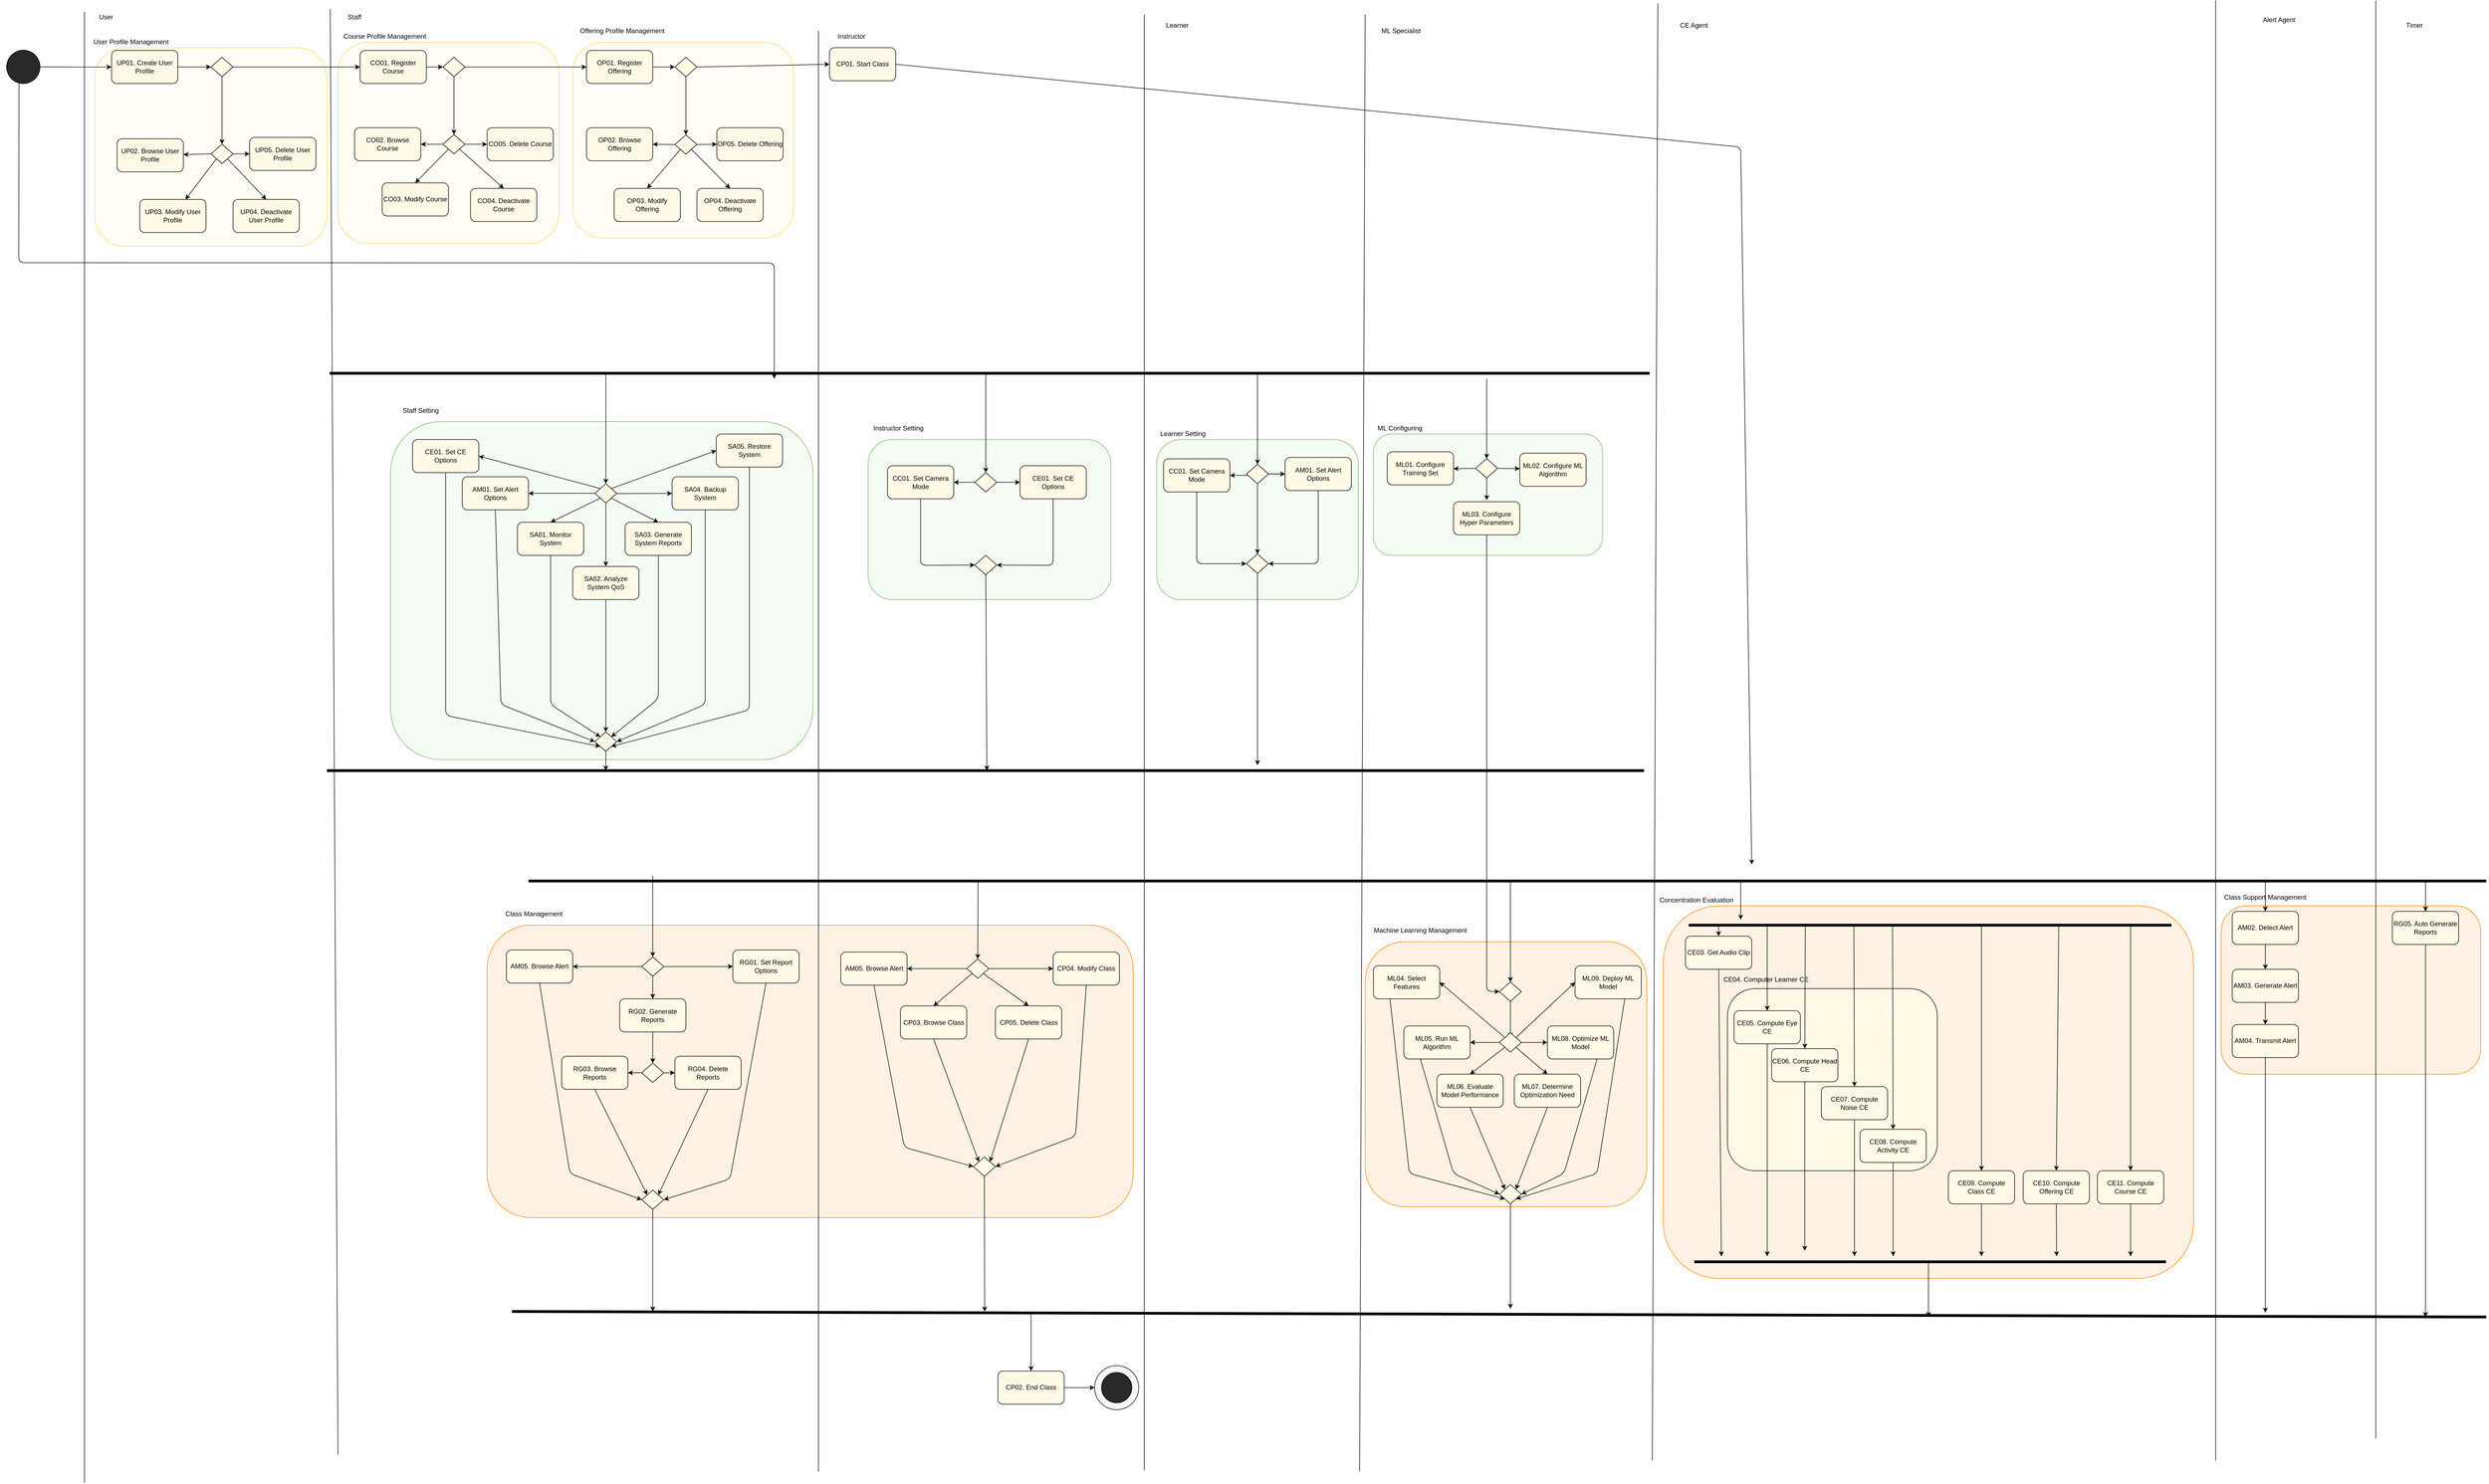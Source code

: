<mxfile version="13.7.9" type="github">
  <diagram id="o5HTqguN4TyBWtxsFD9D" name="Page-1">
    <mxGraphModel dx="10307" dy="4727" grid="1" gridSize="10" guides="1" tooltips="1" connect="1" arrows="1" fold="1" page="1" pageScale="1" pageWidth="827" pageHeight="1169" math="0" shadow="0">
      <root>
        <mxCell id="0" />
        <mxCell id="1" parent="0" />
        <mxCell id="fRjeeRejCwsMr5DVCLFa-387" value="" style="rounded=1;whiteSpace=wrap;html=1;fillColor=#FFF1E3;strokeColor=#FF8000;" vertex="1" parent="1">
          <mxGeometry x="4010" y="1640.42" width="470" height="305" as="geometry" />
        </mxCell>
        <mxCell id="fRjeeRejCwsMr5DVCLFa-388" value="Class Support Management" style="text;html=1;strokeColor=none;fillColor=none;align=center;verticalAlign=middle;whiteSpace=wrap;rounded=0;" vertex="1" parent="1">
          <mxGeometry x="4000" y="1615.42" width="180" height="20" as="geometry" />
        </mxCell>
        <mxCell id="fRjeeRejCwsMr5DVCLFa-385" value="" style="rounded=1;whiteSpace=wrap;html=1;fillColor=#FFF1E3;strokeColor=#FF8000;" vertex="1" parent="1">
          <mxGeometry x="3000" y="1640.42" width="960" height="675" as="geometry" />
        </mxCell>
        <mxCell id="fRjeeRejCwsMr5DVCLFa-386" value="Concentration Evaluation" style="text;html=1;strokeColor=none;fillColor=none;align=center;verticalAlign=middle;whiteSpace=wrap;rounded=0;" vertex="1" parent="1">
          <mxGeometry x="2970" y="1620.42" width="180" height="20" as="geometry" />
        </mxCell>
        <mxCell id="fRjeeRejCwsMr5DVCLFa-381" value="" style="rounded=1;whiteSpace=wrap;html=1;fillColor=#FFF1E3;strokeColor=#FF8000;" vertex="1" parent="1">
          <mxGeometry x="2460" y="1705.42" width="510" height="480" as="geometry" />
        </mxCell>
        <mxCell id="fRjeeRejCwsMr5DVCLFa-382" value="Machine Learning Management " style="text;html=1;strokeColor=none;fillColor=none;align=center;verticalAlign=middle;whiteSpace=wrap;rounded=0;" vertex="1" parent="1">
          <mxGeometry x="2470" y="1675.42" width="180" height="20" as="geometry" />
        </mxCell>
        <mxCell id="fRjeeRejCwsMr5DVCLFa-377" value="" style="rounded=1;whiteSpace=wrap;html=1;fillColor=#FFF1E3;strokeColor=#FF8000;" vertex="1" parent="1">
          <mxGeometry x="870" y="1675.42" width="1170" height="530" as="geometry" />
        </mxCell>
        <mxCell id="fRjeeRejCwsMr5DVCLFa-378" value="Class Management" style="text;html=1;strokeColor=none;fillColor=none;align=center;verticalAlign=middle;whiteSpace=wrap;rounded=0;" vertex="1" parent="1">
          <mxGeometry x="865" y="1645.42" width="180" height="20" as="geometry" />
        </mxCell>
        <mxCell id="fRjeeRejCwsMr5DVCLFa-375" value="" style="rounded=1;whiteSpace=wrap;html=1;strokeColor=#82b366;fillColor=#F4FCF4;" vertex="1" parent="1">
          <mxGeometry x="695" y="762.92" width="765" height="612.5" as="geometry" />
        </mxCell>
        <mxCell id="fRjeeRejCwsMr5DVCLFa-376" value="Staff Setting" style="text;html=1;strokeColor=none;fillColor=none;align=center;verticalAlign=middle;whiteSpace=wrap;rounded=0;" vertex="1" parent="1">
          <mxGeometry x="660" y="732.92" width="180" height="20" as="geometry" />
        </mxCell>
        <mxCell id="fRjeeRejCwsMr5DVCLFa-373" value="" style="rounded=1;whiteSpace=wrap;html=1;strokeColor=#82b366;fillColor=#F4FCF4;" vertex="1" parent="1">
          <mxGeometry x="2475" y="785.42" width="415" height="220" as="geometry" />
        </mxCell>
        <mxCell id="fRjeeRejCwsMr5DVCLFa-374" value="ML Configuring" style="text;html=1;strokeColor=none;fillColor=none;align=center;verticalAlign=middle;whiteSpace=wrap;rounded=0;" vertex="1" parent="1">
          <mxGeometry x="2432.5" y="765.42" width="180" height="20" as="geometry" />
        </mxCell>
        <mxCell id="fRjeeRejCwsMr5DVCLFa-371" value="" style="rounded=1;whiteSpace=wrap;html=1;strokeColor=#82b366;fillColor=#F4FCF4;" vertex="1" parent="1">
          <mxGeometry x="2082.5" y="795.42" width="365" height="290" as="geometry" />
        </mxCell>
        <mxCell id="fRjeeRejCwsMr5DVCLFa-372" value="Learner Setting" style="text;html=1;strokeColor=none;fillColor=none;align=center;verticalAlign=middle;whiteSpace=wrap;rounded=0;" vertex="1" parent="1">
          <mxGeometry x="2040" y="775.42" width="180" height="20" as="geometry" />
        </mxCell>
        <mxCell id="fRjeeRejCwsMr5DVCLFa-369" value="" style="rounded=1;whiteSpace=wrap;html=1;strokeColor=#82b366;fillColor=#F4FCF4;" vertex="1" parent="1">
          <mxGeometry x="1560" y="795.42" width="439.5" height="290" as="geometry" />
        </mxCell>
        <mxCell id="fRjeeRejCwsMr5DVCLFa-370" value="Instructor Setting" style="text;html=1;strokeColor=none;fillColor=none;align=center;verticalAlign=middle;whiteSpace=wrap;rounded=0;" vertex="1" parent="1">
          <mxGeometry x="1525" y="765.42" width="180" height="20" as="geometry" />
        </mxCell>
        <mxCell id="fRjeeRejCwsMr5DVCLFa-367" value="" style="rounded=1;whiteSpace=wrap;html=1;fillColor=#FFFDF5;strokeColor=#FFD36B;" vertex="1" parent="1">
          <mxGeometry x="1025" y="75.42" width="400" height="355" as="geometry" />
        </mxCell>
        <mxCell id="fRjeeRejCwsMr5DVCLFa-365" value="" style="rounded=1;whiteSpace=wrap;html=1;fillColor=#FFFDF5;strokeColor=#FFD36B;" vertex="1" parent="1">
          <mxGeometry x="600" y="75.42" width="400" height="365" as="geometry" />
        </mxCell>
        <mxCell id="fRjeeRejCwsMr5DVCLFa-362" value="" style="rounded=1;whiteSpace=wrap;html=1;fillColor=#FFFDF5;strokeColor=#FFD36B;" vertex="1" parent="1">
          <mxGeometry x="160" y="85.42" width="420" height="360" as="geometry" />
        </mxCell>
        <mxCell id="fRjeeRejCwsMr5DVCLFa-21" value="" style="rounded=1;whiteSpace=wrap;html=1;fillColor=#FFF9E6;" vertex="1" parent="1">
          <mxGeometry x="3116" y="1790.42" width="380" height="330" as="geometry" />
        </mxCell>
        <mxCell id="fRjeeRejCwsMr5DVCLFa-1" value="" style="ellipse;whiteSpace=wrap;html=1;aspect=fixed;fillColor=#292929;direction=south;rotation=-30;" vertex="1" parent="1">
          <mxGeometry y="90" width="60.42" height="60.42" as="geometry" />
        </mxCell>
        <mxCell id="fRjeeRejCwsMr5DVCLFa-7" value="UP01. Create User Profile" style="rounded=1;whiteSpace=wrap;html=1;fillColor=#FFF9E6;" vertex="1" parent="1">
          <mxGeometry x="190" y="90.42" width="120" height="60" as="geometry" />
        </mxCell>
        <mxCell id="fRjeeRejCwsMr5DVCLFa-9" value="ML02. Configure ML Algorithm" style="rounded=1;whiteSpace=wrap;html=1;fillColor=#FFF9E6;" vertex="1" parent="1">
          <mxGeometry x="2740" y="820.17" width="120" height="60" as="geometry" />
        </mxCell>
        <mxCell id="fRjeeRejCwsMr5DVCLFa-10" value="ML01. Configure Training Set" style="rounded=1;whiteSpace=wrap;html=1;fillColor=#FFF9E6;" vertex="1" parent="1">
          <mxGeometry x="2500" y="817.67" width="120" height="60" as="geometry" />
        </mxCell>
        <mxCell id="fRjeeRejCwsMr5DVCLFa-11" value="RG05. Auto Generate Reports" style="rounded=1;whiteSpace=wrap;html=1;fillColor=#FFF9E6;" vertex="1" parent="1">
          <mxGeometry x="4320" y="1650.42" width="120" height="60" as="geometry" />
        </mxCell>
        <mxCell id="fRjeeRejCwsMr5DVCLFa-12" value="&lt;div&gt;&lt;span&gt;ML04. Select Features&lt;/span&gt;&lt;br&gt;&lt;/div&gt;" style="rounded=1;whiteSpace=wrap;html=1;fillColor=#FFF9E6;" vertex="1" parent="1">
          <mxGeometry x="2475" y="1748.92" width="120" height="60" as="geometry" />
        </mxCell>
        <mxCell id="fRjeeRejCwsMr5DVCLFa-13" value="ML05. Run ML Algorithm" style="rounded=1;whiteSpace=wrap;html=1;fillColor=#FFF9E6;" vertex="1" parent="1">
          <mxGeometry x="2530" y="1857.92" width="120" height="60" as="geometry" />
        </mxCell>
        <mxCell id="fRjeeRejCwsMr5DVCLFa-14" value="&lt;div&gt;CE11. Compute Course CE&lt;/div&gt;" style="rounded=1;whiteSpace=wrap;html=1;fillColor=#FFF9E6;" vertex="1" parent="1">
          <mxGeometry x="3786" y="2120.42" width="120" height="60" as="geometry" />
        </mxCell>
        <mxCell id="fRjeeRejCwsMr5DVCLFa-15" value="CE10. Compute Offering CE" style="rounded=1;whiteSpace=wrap;html=1;fillColor=#FFF9E6;" vertex="1" parent="1">
          <mxGeometry x="3651.5" y="2120.42" width="120" height="60" as="geometry" />
        </mxCell>
        <mxCell id="fRjeeRejCwsMr5DVCLFa-16" value="CE09. Compute Class CE" style="rounded=1;whiteSpace=wrap;html=1;fillColor=#FFF9E6;" vertex="1" parent="1">
          <mxGeometry x="3516" y="2120.42" width="120" height="60" as="geometry" />
        </mxCell>
        <mxCell id="fRjeeRejCwsMr5DVCLFa-17" value="CE08. Compute Activity CE" style="rounded=1;whiteSpace=wrap;html=1;fillColor=#FFF9E6;" vertex="1" parent="1">
          <mxGeometry x="3356" y="2045.42" width="120" height="60" as="geometry" />
        </mxCell>
        <mxCell id="fRjeeRejCwsMr5DVCLFa-18" value="CE07. Compute Noise CE" style="rounded=1;whiteSpace=wrap;html=1;fillColor=#FFF9E6;" vertex="1" parent="1">
          <mxGeometry x="3286" y="1967.92" width="120" height="60" as="geometry" />
        </mxCell>
        <mxCell id="fRjeeRejCwsMr5DVCLFa-19" value="CE06. Compute Head CE" style="rounded=1;whiteSpace=wrap;html=1;fillColor=#FFF9E6;" vertex="1" parent="1">
          <mxGeometry x="3196" y="1899.17" width="120" height="60" as="geometry" />
        </mxCell>
        <mxCell id="fRjeeRejCwsMr5DVCLFa-20" value="CE05. Compute Eye CE" style="rounded=1;whiteSpace=wrap;html=1;fillColor=#FFF9E6;" vertex="1" parent="1">
          <mxGeometry x="3128" y="1830.42" width="120" height="60" as="geometry" />
        </mxCell>
        <mxCell id="fRjeeRejCwsMr5DVCLFa-22" value="CE03. Get Audio Clip" style="rounded=1;whiteSpace=wrap;html=1;fillColor=#FFF9E6;" vertex="1" parent="1">
          <mxGeometry x="3040" y="1695.42" width="120" height="60" as="geometry" />
        </mxCell>
        <mxCell id="fRjeeRejCwsMr5DVCLFa-23" value="AM04. Transmit Alert" style="rounded=1;whiteSpace=wrap;html=1;fillColor=#FFF9E6;" vertex="1" parent="1">
          <mxGeometry x="4030" y="1855.42" width="120" height="60" as="geometry" />
        </mxCell>
        <mxCell id="fRjeeRejCwsMr5DVCLFa-24" value="AM03. Generate Alert" style="rounded=1;whiteSpace=wrap;html=1;fillColor=#FFF9E6;" vertex="1" parent="1">
          <mxGeometry x="4030" y="1755.42" width="120" height="60" as="geometry" />
        </mxCell>
        <mxCell id="fRjeeRejCwsMr5DVCLFa-25" value="AM02. Detect Alert" style="rounded=1;whiteSpace=wrap;html=1;fillColor=#FFF9E6;" vertex="1" parent="1">
          <mxGeometry x="4030" y="1650.42" width="120" height="60" as="geometry" />
        </mxCell>
        <mxCell id="fRjeeRejCwsMr5DVCLFa-26" value="RG04. Delete Reports" style="rounded=1;whiteSpace=wrap;html=1;fillColor=#FFF9E6;" vertex="1" parent="1">
          <mxGeometry x="1210" y="1912.92" width="120" height="60" as="geometry" />
        </mxCell>
        <mxCell id="fRjeeRejCwsMr5DVCLFa-27" value="RG03. Browse Reports" style="rounded=1;whiteSpace=wrap;html=1;fillColor=#FFF9E6;" vertex="1" parent="1">
          <mxGeometry x="1005" y="1912.92" width="120" height="60" as="geometry" />
        </mxCell>
        <mxCell id="fRjeeRejCwsMr5DVCLFa-28" value="RG02. Generate Reports" style="rounded=1;whiteSpace=wrap;html=1;fillColor=#FFF9E6;" vertex="1" parent="1">
          <mxGeometry x="1110" y="1808.92" width="120" height="60" as="geometry" />
        </mxCell>
        <mxCell id="fRjeeRejCwsMr5DVCLFa-29" value="RG01. Set Report Options" style="rounded=1;whiteSpace=wrap;html=1;fillColor=#FFF9E6;" vertex="1" parent="1">
          <mxGeometry x="1315" y="1720.42" width="120" height="60" as="geometry" />
        </mxCell>
        <mxCell id="fRjeeRejCwsMr5DVCLFa-30" value="SA05. Restore System" style="rounded=1;whiteSpace=wrap;html=1;fillColor=#FFF9E6;" vertex="1" parent="1">
          <mxGeometry x="1285" y="785.42" width="120" height="60" as="geometry" />
        </mxCell>
        <mxCell id="fRjeeRejCwsMr5DVCLFa-31" value="SA01. Monitor System" style="rounded=1;whiteSpace=wrap;html=1;fillColor=#FFF9E6;" vertex="1" parent="1">
          <mxGeometry x="925" y="945.42" width="120" height="60" as="geometry" />
        </mxCell>
        <mxCell id="fRjeeRejCwsMr5DVCLFa-32" value="SA04. Backup System" style="rounded=1;whiteSpace=wrap;html=1;fillColor=#FFF9E6;" vertex="1" parent="1">
          <mxGeometry x="1205" y="862.92" width="120" height="60" as="geometry" />
        </mxCell>
        <mxCell id="fRjeeRejCwsMr5DVCLFa-33" value="SA03. Generate System Reports" style="rounded=1;whiteSpace=wrap;html=1;fillColor=#FFF9E6;" vertex="1" parent="1">
          <mxGeometry x="1120" y="945.42" width="120" height="60" as="geometry" />
        </mxCell>
        <mxCell id="fRjeeRejCwsMr5DVCLFa-34" value="&lt;div&gt;&lt;span&gt;SA02. Analyze System QoS&lt;/span&gt;&lt;br&gt;&lt;/div&gt;" style="rounded=1;whiteSpace=wrap;html=1;fillColor=#FFF9E6;" vertex="1" parent="1">
          <mxGeometry x="1025" y="1025.42" width="120" height="60" as="geometry" />
        </mxCell>
        <mxCell id="fRjeeRejCwsMr5DVCLFa-35" value="CE01. Set CE Options" style="rounded=1;whiteSpace=wrap;html=1;fillColor=#FFF9E6;" vertex="1" parent="1">
          <mxGeometry x="735" y="795.42" width="120" height="60" as="geometry" />
        </mxCell>
        <mxCell id="fRjeeRejCwsMr5DVCLFa-36" value="AM05. Browse Alert" style="rounded=1;whiteSpace=wrap;html=1;fillColor=#FFF9E6;" vertex="1" parent="1">
          <mxGeometry x="1510.5" y="1724.17" width="120" height="60" as="geometry" />
        </mxCell>
        <mxCell id="fRjeeRejCwsMr5DVCLFa-37" value="CE01. Set CE Options" style="rounded=1;whiteSpace=wrap;html=1;fillColor=#FFF9E6;" vertex="1" parent="1">
          <mxGeometry x="1835" y="842.92" width="120" height="60" as="geometry" />
        </mxCell>
        <mxCell id="fRjeeRejCwsMr5DVCLFa-321" value="" style="edgeStyle=orthogonalEdgeStyle;rounded=0;orthogonalLoop=1;jettySize=auto;html=1;strokeWidth=1;" edge="1" parent="1" source="fRjeeRejCwsMr5DVCLFa-38" target="fRjeeRejCwsMr5DVCLFa-316">
          <mxGeometry relative="1" as="geometry" />
        </mxCell>
        <mxCell id="fRjeeRejCwsMr5DVCLFa-38" value="&lt;div&gt;AM01. Set Alert Options&lt;/div&gt;" style="rounded=1;whiteSpace=wrap;html=1;fillColor=#FFF9E6;" vertex="1" parent="1">
          <mxGeometry x="2315" y="827.92" width="120" height="60" as="geometry" />
        </mxCell>
        <mxCell id="fRjeeRejCwsMr5DVCLFa-39" value="CC01. Set Camera Mode" style="rounded=1;whiteSpace=wrap;html=1;fillColor=#FFF9E6;" vertex="1" parent="1">
          <mxGeometry x="2095" y="830.42" width="120" height="60" as="geometry" />
        </mxCell>
        <mxCell id="fRjeeRejCwsMr5DVCLFa-40" value="CP05. Delete Class" style="rounded=1;whiteSpace=wrap;html=1;fillColor=#FFF9E6;" vertex="1" parent="1">
          <mxGeometry x="1790.5" y="1821.67" width="120" height="60" as="geometry" />
        </mxCell>
        <mxCell id="fRjeeRejCwsMr5DVCLFa-41" value="CP04. Modify Class" style="rounded=1;whiteSpace=wrap;html=1;fillColor=#FFF9E6;" vertex="1" parent="1">
          <mxGeometry x="1895" y="1724.17" width="120" height="60" as="geometry" />
        </mxCell>
        <mxCell id="fRjeeRejCwsMr5DVCLFa-42" value="CP03. Browse Class" style="rounded=1;whiteSpace=wrap;html=1;fillColor=#FFF9E6;" vertex="1" parent="1">
          <mxGeometry x="1618.5" y="1821.67" width="120" height="60" as="geometry" />
        </mxCell>
        <mxCell id="fRjeeRejCwsMr5DVCLFa-43" value="OP02. Browse Offering" style="rounded=1;whiteSpace=wrap;html=1;fillColor=#FFF9E6;" vertex="1" parent="1">
          <mxGeometry x="1050" y="230.42" width="120" height="60" as="geometry" />
        </mxCell>
        <mxCell id="fRjeeRejCwsMr5DVCLFa-44" value="OP05. Delete Offering" style="rounded=1;whiteSpace=wrap;html=1;fillColor=#FFF9E6;" vertex="1" parent="1">
          <mxGeometry x="1286" y="230.42" width="120" height="60" as="geometry" />
        </mxCell>
        <mxCell id="fRjeeRejCwsMr5DVCLFa-45" value="OP04. Deactivate Offering" style="rounded=1;whiteSpace=wrap;html=1;fillColor=#FFF9E6;" vertex="1" parent="1">
          <mxGeometry x="1250" y="340.42" width="120" height="60" as="geometry" />
        </mxCell>
        <mxCell id="fRjeeRejCwsMr5DVCLFa-46" value="OP03. Modify Offering" style="rounded=1;whiteSpace=wrap;html=1;fillColor=#FFF9E6;" vertex="1" parent="1">
          <mxGeometry x="1100" y="340.42" width="120" height="60" as="geometry" />
        </mxCell>
        <mxCell id="fRjeeRejCwsMr5DVCLFa-47" value="CO05. Delete Course" style="rounded=1;whiteSpace=wrap;html=1;fillColor=#FFF9E6;" vertex="1" parent="1">
          <mxGeometry x="870" y="230.42" width="120" height="60" as="geometry" />
        </mxCell>
        <mxCell id="fRjeeRejCwsMr5DVCLFa-48" value="CO02. Browse Course" style="rounded=1;whiteSpace=wrap;html=1;fillColor=#FFF9E6;" vertex="1" parent="1">
          <mxGeometry x="630" y="230.42" width="120" height="60" as="geometry" />
        </mxCell>
        <mxCell id="fRjeeRejCwsMr5DVCLFa-49" value="CO04. Deactivate Course" style="rounded=1;whiteSpace=wrap;html=1;fillColor=#FFF9E6;" vertex="1" parent="1">
          <mxGeometry x="840" y="340.42" width="120" height="60" as="geometry" />
        </mxCell>
        <mxCell id="fRjeeRejCwsMr5DVCLFa-50" value="CO03. Modify Course" style="rounded=1;whiteSpace=wrap;html=1;fillColor=#FFF9E6;" vertex="1" parent="1">
          <mxGeometry x="680" y="330.42" width="120" height="60" as="geometry" />
        </mxCell>
        <mxCell id="fRjeeRejCwsMr5DVCLFa-51" value="UP05. Delete User Profile" style="rounded=1;whiteSpace=wrap;html=1;fillColor=#FFF9E6;" vertex="1" parent="1">
          <mxGeometry x="440" y="247.92" width="120" height="60" as="geometry" />
        </mxCell>
        <mxCell id="fRjeeRejCwsMr5DVCLFa-52" value="UP04. Deactivate User Profile" style="rounded=1;whiteSpace=wrap;html=1;fillColor=#FFF9E6;" vertex="1" parent="1">
          <mxGeometry x="410" y="360.42" width="120" height="60" as="geometry" />
        </mxCell>
        <mxCell id="fRjeeRejCwsMr5DVCLFa-53" value="UP03. Modify User Profile" style="rounded=1;whiteSpace=wrap;html=1;fillColor=#FFF9E6;" vertex="1" parent="1">
          <mxGeometry x="241" y="360.42" width="120" height="60" as="geometry" />
        </mxCell>
        <mxCell id="fRjeeRejCwsMr5DVCLFa-54" value="UP02. Browse User Profile" style="rounded=1;whiteSpace=wrap;html=1;fillColor=#FFF9E6;" vertex="1" parent="1">
          <mxGeometry x="200" y="250.42" width="120" height="60" as="geometry" />
        </mxCell>
        <mxCell id="fRjeeRejCwsMr5DVCLFa-58" value="CC01. Set Camera Mode" style="rounded=1;whiteSpace=wrap;html=1;fillColor=#FFF9E6;" vertex="1" parent="1">
          <mxGeometry x="1595" y="842.92" width="120" height="60" as="geometry" />
        </mxCell>
        <mxCell id="fRjeeRejCwsMr5DVCLFa-70" value="User" style="text;html=1;strokeColor=none;fillColor=none;align=center;verticalAlign=middle;whiteSpace=wrap;rounded=0;" vertex="1" parent="1">
          <mxGeometry x="160" y="20.42" width="40" height="20" as="geometry" />
        </mxCell>
        <mxCell id="fRjeeRejCwsMr5DVCLFa-71" value="" style="endArrow=none;html=1;" edge="1" parent="1">
          <mxGeometry width="50" height="50" relative="1" as="geometry">
            <mxPoint x="600" y="2635.42" as="sourcePoint" />
            <mxPoint x="586" y="15.42" as="targetPoint" />
          </mxGeometry>
        </mxCell>
        <mxCell id="fRjeeRejCwsMr5DVCLFa-72" value="" style="endArrow=classic;html=1;entryX=0;entryY=0.5;entryDx=0;entryDy=0;" edge="1" parent="1" source="fRjeeRejCwsMr5DVCLFa-1" target="fRjeeRejCwsMr5DVCLFa-7">
          <mxGeometry width="50" height="50" relative="1" as="geometry">
            <mxPoint x="490" y="130.42" as="sourcePoint" />
            <mxPoint x="660" y="30.42" as="targetPoint" />
          </mxGeometry>
        </mxCell>
        <mxCell id="fRjeeRejCwsMr5DVCLFa-73" value="Staff" style="text;html=1;strokeColor=none;fillColor=none;align=center;verticalAlign=middle;whiteSpace=wrap;rounded=0;" vertex="1" parent="1">
          <mxGeometry x="610" y="20.42" width="40" height="20" as="geometry" />
        </mxCell>
        <mxCell id="fRjeeRejCwsMr5DVCLFa-77" value="Instructor" style="text;html=1;strokeColor=none;fillColor=none;align=center;verticalAlign=middle;whiteSpace=wrap;rounded=0;" vertex="1" parent="1">
          <mxGeometry x="1510" y="55.42" width="40" height="20" as="geometry" />
        </mxCell>
        <mxCell id="fRjeeRejCwsMr5DVCLFa-89" value="Learner" style="text;html=1;strokeColor=none;fillColor=none;align=center;verticalAlign=middle;whiteSpace=wrap;rounded=0;" vertex="1" parent="1">
          <mxGeometry x="2100" y="35.42" width="40" height="20" as="geometry" />
        </mxCell>
        <mxCell id="fRjeeRejCwsMr5DVCLFa-97" value="" style="group" vertex="1" connectable="0" parent="1">
          <mxGeometry x="1980" y="2499.42" width="80" height="80" as="geometry" />
        </mxCell>
        <mxCell id="fRjeeRejCwsMr5DVCLFa-5" value="" style="group" vertex="1" connectable="0" parent="fRjeeRejCwsMr5DVCLFa-97">
          <mxGeometry width="80" height="80" as="geometry" />
        </mxCell>
        <mxCell id="fRjeeRejCwsMr5DVCLFa-3" value="" style="ellipse;whiteSpace=wrap;html=1;aspect=fixed;fillColor=#F7F7F7;" vertex="1" parent="fRjeeRejCwsMr5DVCLFa-5">
          <mxGeometry x="-10" y="-26" width="80" height="80" as="geometry" />
        </mxCell>
        <mxCell id="fRjeeRejCwsMr5DVCLFa-2" value="" style="ellipse;whiteSpace=wrap;html=1;aspect=fixed;fillColor=#292929;" vertex="1" parent="fRjeeRejCwsMr5DVCLFa-5">
          <mxGeometry x="2.5" y="-13.5" width="55" height="55" as="geometry" />
        </mxCell>
        <mxCell id="fRjeeRejCwsMr5DVCLFa-100" value="AM05. Browse Alert" style="rounded=1;whiteSpace=wrap;html=1;fillColor=#FFF9E6;" vertex="1" parent="1">
          <mxGeometry x="905" y="1720.42" width="120" height="60" as="geometry" />
        </mxCell>
        <mxCell id="fRjeeRejCwsMr5DVCLFa-102" value="&lt;div&gt;AM01. Set Alert Options&lt;/div&gt;" style="rounded=1;whiteSpace=wrap;html=1;fillColor=#FFF9E6;" vertex="1" parent="1">
          <mxGeometry x="825" y="862.92" width="120" height="60" as="geometry" />
        </mxCell>
        <mxCell id="fRjeeRejCwsMr5DVCLFa-103" value="" style="endArrow=classic;html=1;entryX=0.5;entryY=0;entryDx=0;entryDy=0;" edge="1" parent="1" target="fRjeeRejCwsMr5DVCLFa-234">
          <mxGeometry width="50" height="50" relative="1" as="geometry">
            <mxPoint x="1170" y="1868.92" as="sourcePoint" />
            <mxPoint x="1390" y="1788.92" as="targetPoint" />
          </mxGeometry>
        </mxCell>
        <mxCell id="fRjeeRejCwsMr5DVCLFa-105" value="Alert Agent" style="text;html=1;strokeColor=none;fillColor=none;align=center;verticalAlign=middle;whiteSpace=wrap;rounded=0;" vertex="1" parent="1">
          <mxGeometry x="4050" y="25.42" width="130" height="20" as="geometry" />
        </mxCell>
        <mxCell id="fRjeeRejCwsMr5DVCLFa-106" value="" style="endArrow=classic;html=1;entryX=0.5;entryY=0;entryDx=0;entryDy=0;exitX=0.5;exitY=1;exitDx=0;exitDy=0;" edge="1" parent="1" source="fRjeeRejCwsMr5DVCLFa-25" target="fRjeeRejCwsMr5DVCLFa-24">
          <mxGeometry width="50" height="50" relative="1" as="geometry">
            <mxPoint x="4030" y="1930.42" as="sourcePoint" />
            <mxPoint x="4080" y="1880.42" as="targetPoint" />
          </mxGeometry>
        </mxCell>
        <mxCell id="fRjeeRejCwsMr5DVCLFa-107" value="" style="endArrow=classic;html=1;entryX=0.5;entryY=0;entryDx=0;entryDy=0;" edge="1" parent="1" source="fRjeeRejCwsMr5DVCLFa-24" target="fRjeeRejCwsMr5DVCLFa-23">
          <mxGeometry width="50" height="50" relative="1" as="geometry">
            <mxPoint x="4030" y="1930.42" as="sourcePoint" />
            <mxPoint x="4087" y="1870.42" as="targetPoint" />
          </mxGeometry>
        </mxCell>
        <mxCell id="fRjeeRejCwsMr5DVCLFa-111" value="CE Agent" style="text;html=1;align=center;verticalAlign=middle;resizable=0;points=[];autosize=1;" vertex="1" parent="1">
          <mxGeometry x="3020" y="35.42" width="70" height="20" as="geometry" />
        </mxCell>
        <mxCell id="fRjeeRejCwsMr5DVCLFa-119" value="Timer" style="text;html=1;strokeColor=none;fillColor=none;align=center;verticalAlign=middle;whiteSpace=wrap;rounded=0;" vertex="1" parent="1">
          <mxGeometry x="4340" y="35.42" width="40" height="20" as="geometry" />
        </mxCell>
        <mxCell id="fRjeeRejCwsMr5DVCLFa-123" value="" style="endArrow=classic;html=1;entryX=0.5;entryY=0;entryDx=0;entryDy=0;" edge="1" parent="1" target="fRjeeRejCwsMr5DVCLFa-310">
          <mxGeometry width="50" height="50" relative="1" as="geometry">
            <mxPoint x="2265" y="675.42" as="sourcePoint" />
            <mxPoint x="2153" y="1325.42" as="targetPoint" />
          </mxGeometry>
        </mxCell>
        <mxCell id="fRjeeRejCwsMr5DVCLFa-124" value="ML03. Configure Hyper Parameters" style="rounded=1;whiteSpace=wrap;html=1;fillColor=#FFF9E6;" vertex="1" parent="1">
          <mxGeometry x="2620" y="908.17" width="120" height="60" as="geometry" />
        </mxCell>
        <mxCell id="fRjeeRejCwsMr5DVCLFa-125" value="ML Specialist" style="text;html=1;strokeColor=none;fillColor=none;align=center;verticalAlign=middle;whiteSpace=wrap;rounded=0;" vertex="1" parent="1">
          <mxGeometry x="2480" y="45.42" width="90" height="20" as="geometry" />
        </mxCell>
        <mxCell id="fRjeeRejCwsMr5DVCLFa-126" value="" style="endArrow=classic;html=1;exitX=0.5;exitY=1;exitDx=0;exitDy=0;" edge="1" parent="1" source="fRjeeRejCwsMr5DVCLFa-124" target="fRjeeRejCwsMr5DVCLFa-183">
          <mxGeometry width="50" height="50" relative="1" as="geometry">
            <mxPoint x="2665" y="1795.42" as="sourcePoint" />
            <mxPoint x="2755" y="1785.42" as="targetPoint" />
            <Array as="points">
              <mxPoint x="2680" y="1795.42" />
            </Array>
          </mxGeometry>
        </mxCell>
        <mxCell id="fRjeeRejCwsMr5DVCLFa-127" value="&lt;div&gt;&lt;span&gt;ML06. Evaluate Model Performance&lt;/span&gt;&lt;br&gt;&lt;/div&gt;" style="rounded=1;whiteSpace=wrap;html=1;fillColor=#FFF9E6;" vertex="1" parent="1">
          <mxGeometry x="2590" y="1945.42" width="120" height="60" as="geometry" />
        </mxCell>
        <mxCell id="fRjeeRejCwsMr5DVCLFa-128" value="ML07. Determine Optimization Need" style="rounded=1;whiteSpace=wrap;html=1;fillColor=#FFF9E6;" vertex="1" parent="1">
          <mxGeometry x="2730" y="1945.42" width="120" height="60" as="geometry" />
        </mxCell>
        <mxCell id="fRjeeRejCwsMr5DVCLFa-129" value="ML08. Optimize ML Model" style="rounded=1;whiteSpace=wrap;html=1;fillColor=#FFF9E6;" vertex="1" parent="1">
          <mxGeometry x="2790" y="1857.92" width="120" height="60" as="geometry" />
        </mxCell>
        <mxCell id="fRjeeRejCwsMr5DVCLFa-130" value="&lt;div&gt;ML09. Deploy ML Model&lt;/div&gt;" style="rounded=1;whiteSpace=wrap;html=1;fillColor=#FFF9E6;" vertex="1" parent="1">
          <mxGeometry x="2840" y="1748.92" width="120" height="60" as="geometry" />
        </mxCell>
        <mxCell id="fRjeeRejCwsMr5DVCLFa-134" value="" style="rhombus;whiteSpace=wrap;html=1;strokeColor=#000000;fillColor=#FFF9E6;" vertex="1" parent="1">
          <mxGeometry x="370" y="102.92" width="40" height="35" as="geometry" />
        </mxCell>
        <mxCell id="fRjeeRejCwsMr5DVCLFa-135" value="" style="endArrow=classic;html=1;exitX=1;exitY=0.5;exitDx=0;exitDy=0;entryX=0;entryY=0.5;entryDx=0;entryDy=0;" edge="1" parent="1" source="fRjeeRejCwsMr5DVCLFa-7" target="fRjeeRejCwsMr5DVCLFa-134">
          <mxGeometry width="50" height="50" relative="1" as="geometry">
            <mxPoint x="-380" y="630.42" as="sourcePoint" />
            <mxPoint x="620" y="180.42" as="targetPoint" />
          </mxGeometry>
        </mxCell>
        <mxCell id="fRjeeRejCwsMr5DVCLFa-137" value="" style="endArrow=classic;html=1;exitX=1;exitY=0.5;exitDx=0;exitDy=0;entryX=0;entryY=0.5;entryDx=0;entryDy=0;" edge="1" parent="1" source="fRjeeRejCwsMr5DVCLFa-134" target="fRjeeRejCwsMr5DVCLFa-148">
          <mxGeometry width="50" height="50" relative="1" as="geometry">
            <mxPoint x="770" y="110.42" as="sourcePoint" />
            <mxPoint x="760" y="198.42" as="targetPoint" />
          </mxGeometry>
        </mxCell>
        <mxCell id="fRjeeRejCwsMr5DVCLFa-144" value="" style="endArrow=classic;html=1;exitX=0.5;exitY=1;exitDx=0;exitDy=0;entryX=0.5;entryY=0;entryDx=0;entryDy=0;" edge="1" parent="1" source="fRjeeRejCwsMr5DVCLFa-134" target="fRjeeRejCwsMr5DVCLFa-210">
          <mxGeometry width="50" height="50" relative="1" as="geometry">
            <mxPoint x="650" y="207.92" as="sourcePoint" />
            <mxPoint x="620" y="260.42" as="targetPoint" />
          </mxGeometry>
        </mxCell>
        <mxCell id="fRjeeRejCwsMr5DVCLFa-148" value="CO01. Register Course" style="rounded=1;whiteSpace=wrap;html=1;fillColor=#FFF9E6;" vertex="1" parent="1">
          <mxGeometry x="640" y="90.42" width="120" height="60" as="geometry" />
        </mxCell>
        <mxCell id="fRjeeRejCwsMr5DVCLFa-149" value="OP01. Register Offering" style="rounded=1;whiteSpace=wrap;html=1;fillColor=#FFF9E6;" vertex="1" parent="1">
          <mxGeometry x="1050" y="90.42" width="120" height="60" as="geometry" />
        </mxCell>
        <mxCell id="fRjeeRejCwsMr5DVCLFa-150" value="" style="endArrow=classic;html=1;exitX=1;exitY=0.5;exitDx=0;exitDy=0;" edge="1" parent="1" source="fRjeeRejCwsMr5DVCLFa-161" target="fRjeeRejCwsMr5DVCLFa-149">
          <mxGeometry width="50" height="50" relative="1" as="geometry">
            <mxPoint x="630" y="225.42" as="sourcePoint" />
            <mxPoint x="970" y="120.42" as="targetPoint" />
          </mxGeometry>
        </mxCell>
        <mxCell id="fRjeeRejCwsMr5DVCLFa-151" value="" style="endArrow=classic;html=1;entryX=0;entryY=0.5;entryDx=0;entryDy=0;exitX=1;exitY=0.5;exitDx=0;exitDy=0;" edge="1" parent="1" source="fRjeeRejCwsMr5DVCLFa-165" target="fRjeeRejCwsMr5DVCLFa-153">
          <mxGeometry width="50" height="50" relative="1" as="geometry">
            <mxPoint x="1597" y="205.42" as="sourcePoint" />
            <mxPoint x="1210" y="212.92" as="targetPoint" />
          </mxGeometry>
        </mxCell>
        <mxCell id="fRjeeRejCwsMr5DVCLFa-152" value="" style="endArrow=none;html=1;" edge="1" parent="1">
          <mxGeometry width="50" height="50" relative="1" as="geometry">
            <mxPoint x="1470" y="2665.42" as="sourcePoint" />
            <mxPoint x="1470" y="55.01" as="targetPoint" />
          </mxGeometry>
        </mxCell>
        <mxCell id="fRjeeRejCwsMr5DVCLFa-153" value="CP01. Start Class" style="rounded=1;whiteSpace=wrap;html=1;fillColor=#FFF9E6;" vertex="1" parent="1">
          <mxGeometry x="1490" y="85.42" width="120" height="60" as="geometry" />
        </mxCell>
        <mxCell id="fRjeeRejCwsMr5DVCLFa-157" value="CP02. End Class" style="rounded=1;whiteSpace=wrap;html=1;fillColor=#FFF9E6;" vertex="1" parent="1">
          <mxGeometry x="1795" y="2483.42" width="120" height="60" as="geometry" />
        </mxCell>
        <mxCell id="fRjeeRejCwsMr5DVCLFa-159" value="" style="endArrow=classic;html=1;" edge="1" parent="1" target="fRjeeRejCwsMr5DVCLFa-157">
          <mxGeometry width="50" height="50" relative="1" as="geometry">
            <mxPoint x="1855" y="2375.42" as="sourcePoint" />
            <mxPoint x="1715" y="1343.42" as="targetPoint" />
          </mxGeometry>
        </mxCell>
        <mxCell id="fRjeeRejCwsMr5DVCLFa-161" value="&lt;span style=&quot;color: rgba(0 , 0 , 0 , 0) ; font-family: monospace ; font-size: 0px&quot;&gt;%3CmxGraphModel%3E%3Croot%3E%3CmxCell%20id%3D%220%22%2F%3E%3CmxCell%20id%3D%221%22%20parent%3D%220%22%2F%3E%3CmxCell%20id%3D%222%22%20value%3D%22%22%20style%3D%22rhombus%3BwhiteSpace%3Dwrap%3Bhtml%3D1%3BstrokeColor%3D%23000000%3BfillColor%3D%23FFF9E6%3B%22%20vertex%3D%221%22%20parent%3D%221%22%3E%3CmxGeometry%20x%3D%222720%22%20y%3D%22-220%22%20width%3D%2240%22%20height%3D%2235%22%20as%3D%22geometry%22%2F%3E%3C%2FmxCell%3E%3C%2Froot%3E%3C%2FmxGraphModel%3E&lt;/span&gt;" style="rhombus;whiteSpace=wrap;html=1;strokeColor=#000000;fillColor=#FFF9E6;" vertex="1" parent="1">
          <mxGeometry x="790" y="102.92" width="40" height="35" as="geometry" />
        </mxCell>
        <mxCell id="fRjeeRejCwsMr5DVCLFa-162" value="" style="endArrow=classic;html=1;exitX=1;exitY=0.5;exitDx=0;exitDy=0;entryX=0;entryY=0.5;entryDx=0;entryDy=0;" edge="1" parent="1" source="fRjeeRejCwsMr5DVCLFa-148" target="fRjeeRejCwsMr5DVCLFa-161">
          <mxGeometry width="50" height="50" relative="1" as="geometry">
            <mxPoint x="650" y="207.92" as="sourcePoint" />
            <mxPoint x="770" y="207.92" as="targetPoint" />
          </mxGeometry>
        </mxCell>
        <mxCell id="fRjeeRejCwsMr5DVCLFa-164" value="" style="endArrow=classic;html=1;exitX=0.5;exitY=1;exitDx=0;exitDy=0;entryX=0.5;entryY=0;entryDx=0;entryDy=0;" edge="1" parent="1" source="fRjeeRejCwsMr5DVCLFa-161" target="fRjeeRejCwsMr5DVCLFa-220">
          <mxGeometry width="50" height="50" relative="1" as="geometry">
            <mxPoint x="930" y="210.42" as="sourcePoint" />
            <mxPoint x="860" y="220.42" as="targetPoint" />
          </mxGeometry>
        </mxCell>
        <mxCell id="fRjeeRejCwsMr5DVCLFa-165" value="&lt;span style=&quot;color: rgba(0 , 0 , 0 , 0) ; font-family: monospace ; font-size: 0px&quot;&gt;%3CmxGraphModel%3E%3Croot%3E%3CmxCell%20id%3D%220%22%2F%3E%3CmxCell%20id%3D%221%22%20parent%3D%220%22%2F%3E%3CmxCell%20id%3D%222%22%20value%3D%22%26lt%3Bspan%20style%3D%26quot%3Bcolor%3A%20rgba(0%20%2C%200%20%2C%200%20%2C%200)%20%3B%20font-family%3A%20monospace%20%3B%20font-size%3A%200px%26quot%3B%26gt%3B%253CmxGraphModel%253E%253Croot%253E%253CmxCell%2520id%253D%25220%2522%252F%253E%253CmxCell%2520id%253D%25221%2522%2520parent%253D%25220%2522%252F%253E%253CmxCell%2520id%253D%25222%2522%2520value%253D%2522%2522%2520style%253D%2522rhombus%253BwhiteSpace%253Dwrap%253Bhtml%253D1%253BstrokeColor%253D%2523000000%253BfillColor%253D%2523FFF9E6%253B%2522%2520vertex%253D%25221%2522%2520parent%253D%25221%2522%253E%253CmxGeometry%2520x%253D%25222720%2522%2520y%253D%2522-220%2522%2520width%253D%252240%2522%2520height%253D%252235%2522%2520as%253D%2522geometry%2522%252F%253E%253C%252FmxCell%253E%253C%252Froot%253E%253C%252FmxGraphModel%253E%26lt%3B%2Fspan%26gt%3B%22%20style%3D%22rhombus%3BwhiteSpace%3Dwrap%3Bhtml%3D1%3BstrokeColor%3D%23000000%3BfillColor%3D%23FFF9E6%3B%22%20vertex%3D%221%22%20parent%3D%221%22%3E%3CmxGeometry%20x%3D%222960%22%20y%3D%22-297.5%22%20width%3D%2240%22%20height%3D%2235%22%20as%3D%22geometry%22%2F%3E%3C%2FmxCell%3E%3C%2Froot%3E%3C%2FmxGraphModel%3E&lt;/span&gt;" style="rhombus;whiteSpace=wrap;html=1;strokeColor=#000000;fillColor=#FFF9E6;" vertex="1" parent="1">
          <mxGeometry x="1210" y="102.92" width="40" height="35" as="geometry" />
        </mxCell>
        <mxCell id="fRjeeRejCwsMr5DVCLFa-166" value="" style="endArrow=classic;html=1;" edge="1" parent="1" source="fRjeeRejCwsMr5DVCLFa-149" target="fRjeeRejCwsMr5DVCLFa-165">
          <mxGeometry width="50" height="50" relative="1" as="geometry">
            <mxPoint x="1330" y="212.92" as="sourcePoint" />
            <mxPoint x="1360" y="212.92" as="targetPoint" />
          </mxGeometry>
        </mxCell>
        <mxCell id="fRjeeRejCwsMr5DVCLFa-167" value="" style="endArrow=classic;html=1;exitX=0.5;exitY=1;exitDx=0;exitDy=0;entryX=0.5;entryY=0;entryDx=0;entryDy=0;" edge="1" parent="1" source="fRjeeRejCwsMr5DVCLFa-165" target="fRjeeRejCwsMr5DVCLFa-224">
          <mxGeometry width="50" height="50" relative="1" as="geometry">
            <mxPoint x="1380" y="230.42" as="sourcePoint" />
            <mxPoint x="1580" y="265.42" as="targetPoint" />
          </mxGeometry>
        </mxCell>
        <mxCell id="fRjeeRejCwsMr5DVCLFa-173" value="" style="endArrow=classic;html=1;exitX=1;exitY=0.5;exitDx=0;exitDy=0;" edge="1" parent="1" source="fRjeeRejCwsMr5DVCLFa-153">
          <mxGeometry width="50" height="50" relative="1" as="geometry">
            <mxPoint x="1680" y="134.17" as="sourcePoint" />
            <mxPoint x="3160" y="1565.42" as="targetPoint" />
            <Array as="points">
              <mxPoint x="3140" y="265.42" />
            </Array>
          </mxGeometry>
        </mxCell>
        <mxCell id="fRjeeRejCwsMr5DVCLFa-174" value="" style="endArrow=none;html=1;" edge="1" parent="1">
          <mxGeometry width="50" height="50" relative="1" as="geometry">
            <mxPoint x="141" y="2685.42" as="sourcePoint" />
            <mxPoint x="141" y="20.42" as="targetPoint" />
          </mxGeometry>
        </mxCell>
        <mxCell id="fRjeeRejCwsMr5DVCLFa-178" value="" style="endArrow=classic;html=1;entryX=0.5;entryY=0;entryDx=0;entryDy=0;" edge="1" parent="1" target="fRjeeRejCwsMr5DVCLFa-303">
          <mxGeometry width="50" height="50" relative="1" as="geometry">
            <mxPoint x="1773" y="675.42" as="sourcePoint" />
            <mxPoint x="1713" y="1095.42" as="targetPoint" />
          </mxGeometry>
        </mxCell>
        <mxCell id="fRjeeRejCwsMr5DVCLFa-180" value="" style="endArrow=none;html=1;" edge="1" parent="1">
          <mxGeometry width="50" height="50" relative="1" as="geometry">
            <mxPoint x="2450" y="2665.42" as="sourcePoint" />
            <mxPoint x="2460" y="25.42" as="targetPoint" />
          </mxGeometry>
        </mxCell>
        <mxCell id="fRjeeRejCwsMr5DVCLFa-183" value="&lt;span style=&quot;color: rgba(0 , 0 , 0 , 0) ; font-family: monospace ; font-size: 0px&quot;&gt;%3CmxGraphModel%3E%3Croot%3E%3CmxCell%20id%3D%220%22%2F%3E%3CmxCell%20id%3D%221%22%20parent%3D%220%22%2F%3E%3CmxCell%20id%3D%222%22%20value%3D%22%22%20style%3D%22endArrow%3Dclassic%3Bhtml%3D1%3BentryX%3D0.5%3BentryY%3D0%3BentryDx%3D0%3BentryDy%3D0%3B%22%20edge%3D%221%22%20target%3D%223%22%20parent%3D%221%22%3E%3CmxGeometry%20width%3D%2250%22%20height%3D%2250%22%20relative%3D%221%22%20as%3D%22geometry%22%3E%3CmxPoint%20x%3D%223960%22%20y%3D%221480%22%20as%3D%22sourcePoint%22%2F%3E%3CmxPoint%20x%3D%223848%22%20y%3D%222130%22%20as%3D%22targetPoint%22%2F%3E%3C%2FmxGeometry%3E%3C%2FmxCell%3E%3CmxCell%20id%3D%223%22%20value%3D%22%26lt%3Bspan%20style%3D%26quot%3Bcolor%3A%20rgba(0%20%2C%200%20%2C%200%20%2C%200)%20%3B%20font-family%3A%20monospace%20%3B%20font-size%3A%200px%26quot%3B%26gt%3B%253CmxGraphModel%253E%253Croot%253E%253CmxCell%2520id%253D%25220%2522%252F%253E%253CmxCell%2520id%253D%25221%2522%2520parent%253D%25220%2522%252F%253E%253CmxCell%2520id%253D%25222%2522%2520value%253D%2522%2522%2520style%253D%2522rhombus%253BwhiteSpace%253Dwrap%253Bhtml%253D1%253BstrokeColor%253D%2523000000%253BfillColor%253D%2523FFF9E6%253B%2522%2520vertex%253D%25221%2522%2520parent%253D%25221%2522%253E%253CmxGeometry%2520x%253D%25222720%2522%2520y%253D%2522-220%2522%2520width%253D%252240%2522%2520height%253D%252235%2522%2520as%253D%2522geometry%2522%252F%253E%253C%252FmxCell%253E%253C%252Froot%253E%253C%252FmxGraphModel%253E%26lt%3B%2Fspan%26gt%3B%22%20style%3D%22rhombus%3BwhiteSpace%3Dwrap%3Bhtml%3D1%3BstrokeColor%3D%23000000%3BfillColor%3D%23FFF9E6%3B%22%20vertex%3D%221%22%20parent%3D%221%22%3E%3CmxGeometry%20x%3D%223940%22%20y%3D%221645%22%20width%3D%2240%22%20height%3D%2235%22%20as%3D%22geometry%22%2F%3E%3C%2FmxCell%3E%3C%2Froot%3E%3C%2FmxGraphModel%3E&lt;/span&gt;" style="rhombus;whiteSpace=wrap;html=1;strokeColor=#000000;fillColor=#FFF9E6;" vertex="1" parent="1">
          <mxGeometry x="2703" y="1778.42" width="40" height="35" as="geometry" />
        </mxCell>
        <mxCell id="fRjeeRejCwsMr5DVCLFa-185" value="" style="endArrow=classic;html=1;exitX=0.5;exitY=1;exitDx=0;exitDy=0;" edge="1" parent="1" source="fRjeeRejCwsMr5DVCLFa-183">
          <mxGeometry width="50" height="50" relative="1" as="geometry">
            <mxPoint x="2673" y="1805.42" as="sourcePoint" />
            <mxPoint x="2723" y="1879.42" as="targetPoint" />
          </mxGeometry>
        </mxCell>
        <mxCell id="fRjeeRejCwsMr5DVCLFa-186" value="" style="endArrow=none;html=1;" edge="1" parent="1">
          <mxGeometry width="50" height="50" relative="1" as="geometry">
            <mxPoint x="2060" y="2663.25" as="sourcePoint" />
            <mxPoint x="2060" y="25.42" as="targetPoint" />
          </mxGeometry>
        </mxCell>
        <mxCell id="fRjeeRejCwsMr5DVCLFa-187" value="" style="endArrow=none;html=1;strokeWidth=5;" edge="1" parent="1">
          <mxGeometry width="50" height="50" relative="1" as="geometry">
            <mxPoint x="585" y="675.42" as="sourcePoint" />
            <mxPoint x="2975" y="675.42" as="targetPoint" />
          </mxGeometry>
        </mxCell>
        <mxCell id="fRjeeRejCwsMr5DVCLFa-189" value="" style="endArrow=none;html=1;strokeWidth=5;" edge="1" parent="1">
          <mxGeometry width="50" height="50" relative="1" as="geometry">
            <mxPoint x="945" y="1595.42" as="sourcePoint" />
            <mxPoint x="4490" y="1595.42" as="targetPoint" />
          </mxGeometry>
        </mxCell>
        <mxCell id="fRjeeRejCwsMr5DVCLFa-191" value="" style="endArrow=classic;html=1;entryX=0.5;entryY=0;entryDx=0;entryDy=0;" edge="1" parent="1" target="fRjeeRejCwsMr5DVCLFa-183">
          <mxGeometry width="50" height="50" relative="1" as="geometry">
            <mxPoint x="2723" y="1595.42" as="sourcePoint" />
            <mxPoint x="2723" y="1645.42" as="targetPoint" />
          </mxGeometry>
        </mxCell>
        <mxCell id="fRjeeRejCwsMr5DVCLFa-192" value="" style="endArrow=none;html=1;" edge="1" parent="1">
          <mxGeometry width="50" height="50" relative="1" as="geometry">
            <mxPoint x="2980" y="2645.42" as="sourcePoint" />
            <mxPoint x="2990" y="5.42" as="targetPoint" />
          </mxGeometry>
        </mxCell>
        <mxCell id="fRjeeRejCwsMr5DVCLFa-193" value="" style="endArrow=none;html=1;" edge="1" parent="1">
          <mxGeometry width="50" height="50" relative="1" as="geometry">
            <mxPoint x="4000" y="2645.42" as="sourcePoint" />
            <mxPoint x="4000" y="4.547e-13" as="targetPoint" />
          </mxGeometry>
        </mxCell>
        <mxCell id="fRjeeRejCwsMr5DVCLFa-194" value="" style="endArrow=none;html=1;" edge="1" parent="1">
          <mxGeometry width="50" height="50" relative="1" as="geometry">
            <mxPoint x="4290" y="2605.42" as="sourcePoint" />
            <mxPoint x="4290" as="targetPoint" />
          </mxGeometry>
        </mxCell>
        <mxCell id="fRjeeRejCwsMr5DVCLFa-195" value="" style="endArrow=classic;html=1;" edge="1" parent="1">
          <mxGeometry width="50" height="50" relative="1" as="geometry">
            <mxPoint x="3140" y="1595.42" as="sourcePoint" />
            <mxPoint x="3140" y="1665.42" as="targetPoint" />
          </mxGeometry>
        </mxCell>
        <mxCell id="fRjeeRejCwsMr5DVCLFa-196" value="" style="endArrow=classic;html=1;entryX=0.5;entryY=0;entryDx=0;entryDy=0;" edge="1" parent="1" target="fRjeeRejCwsMr5DVCLFa-25">
          <mxGeometry width="50" height="50" relative="1" as="geometry">
            <mxPoint x="4090" y="1595.42" as="sourcePoint" />
            <mxPoint x="3675" y="1675.42" as="targetPoint" />
          </mxGeometry>
        </mxCell>
        <mxCell id="fRjeeRejCwsMr5DVCLFa-197" value="" style="endArrow=classic;html=1;entryX=0.5;entryY=0;entryDx=0;entryDy=0;" edge="1" parent="1" target="fRjeeRejCwsMr5DVCLFa-11">
          <mxGeometry width="50" height="50" relative="1" as="geometry">
            <mxPoint x="4380" y="1595.42" as="sourcePoint" />
            <mxPoint x="4100" y="1660.42" as="targetPoint" />
          </mxGeometry>
        </mxCell>
        <mxCell id="fRjeeRejCwsMr5DVCLFa-198" value="" style="endArrow=classic;html=1;strokeWidth=1;exitX=1;exitY=1;exitDx=0;exitDy=0;" edge="1" parent="1" source="fRjeeRejCwsMr5DVCLFa-1">
          <mxGeometry width="50" height="50" relative="1" as="geometry">
            <mxPoint x="481" y="980.42" as="sourcePoint" />
            <mxPoint x="1390" y="685.42" as="targetPoint" />
            <Array as="points">
              <mxPoint x="22" y="475" />
              <mxPoint x="1390" y="475.42" />
            </Array>
          </mxGeometry>
        </mxCell>
        <mxCell id="fRjeeRejCwsMr5DVCLFa-201" value="" style="endArrow=classic;html=1;entryX=0;entryY=0.5;entryDx=0;entryDy=0;exitX=1;exitY=0.5;exitDx=0;exitDy=0;" edge="1" parent="1" source="fRjeeRejCwsMr5DVCLFa-157" target="fRjeeRejCwsMr5DVCLFa-3">
          <mxGeometry width="50" height="50" relative="1" as="geometry">
            <mxPoint x="1865" y="2385.42" as="sourcePoint" />
            <mxPoint x="1865" y="2493.42" as="targetPoint" />
          </mxGeometry>
        </mxCell>
        <mxCell id="fRjeeRejCwsMr5DVCLFa-202" value="" style="endArrow=classic;html=1;exitX=0.5;exitY=1;exitDx=0;exitDy=0;" edge="1" parent="1" source="fRjeeRejCwsMr5DVCLFa-274">
          <mxGeometry width="50" height="50" relative="1" as="geometry">
            <mxPoint x="1205" y="2085.42" as="sourcePoint" />
            <mxPoint x="1170" y="2375.42" as="targetPoint" />
          </mxGeometry>
        </mxCell>
        <mxCell id="fRjeeRejCwsMr5DVCLFa-203" value="" style="endArrow=none;html=1;strokeWidth=5;" edge="1" parent="1">
          <mxGeometry width="50" height="50" relative="1" as="geometry">
            <mxPoint x="915" y="2375.42" as="sourcePoint" />
            <mxPoint x="4490" y="2385.42" as="targetPoint" />
          </mxGeometry>
        </mxCell>
        <mxCell id="fRjeeRejCwsMr5DVCLFa-204" value="" style="endArrow=classic;html=1;exitX=0.5;exitY=1;exitDx=0;exitDy=0;" edge="1" parent="1" source="fRjeeRejCwsMr5DVCLFa-279">
          <mxGeometry width="50" height="50" relative="1" as="geometry">
            <mxPoint x="1925" y="2075.42" as="sourcePoint" />
            <mxPoint x="1771" y="2375.42" as="targetPoint" />
          </mxGeometry>
        </mxCell>
        <mxCell id="fRjeeRejCwsMr5DVCLFa-206" value="" style="endArrow=classic;html=1;" edge="1" parent="1">
          <mxGeometry width="50" height="50" relative="1" as="geometry">
            <mxPoint x="3480" y="2285.42" as="sourcePoint" />
            <mxPoint x="3480" y="2385.42" as="targetPoint" />
          </mxGeometry>
        </mxCell>
        <mxCell id="fRjeeRejCwsMr5DVCLFa-207" value="" style="endArrow=classic;html=1;exitX=0.5;exitY=1;exitDx=0;exitDy=0;" edge="1" parent="1" source="fRjeeRejCwsMr5DVCLFa-23">
          <mxGeometry width="50" height="50" relative="1" as="geometry">
            <mxPoint x="4100.0" y="2322.42" as="sourcePoint" />
            <mxPoint x="4090" y="2377.42" as="targetPoint" />
          </mxGeometry>
        </mxCell>
        <mxCell id="fRjeeRejCwsMr5DVCLFa-208" value="" style="endArrow=classic;html=1;exitX=0.5;exitY=1;exitDx=0;exitDy=0;" edge="1" parent="1" source="fRjeeRejCwsMr5DVCLFa-11">
          <mxGeometry width="50" height="50" relative="1" as="geometry">
            <mxPoint x="4355" y="1835.42" as="sourcePoint" />
            <mxPoint x="4380" y="2385.42" as="targetPoint" />
          </mxGeometry>
        </mxCell>
        <mxCell id="fRjeeRejCwsMr5DVCLFa-209" value="" style="endArrow=classic;html=1;exitX=0.5;exitY=1;exitDx=0;exitDy=0;" edge="1" parent="1" source="fRjeeRejCwsMr5DVCLFa-336">
          <mxGeometry width="50" height="50" relative="1" as="geometry">
            <mxPoint x="2655.0" y="2290.42" as="sourcePoint" />
            <mxPoint x="2723" y="2370.42" as="targetPoint" />
          </mxGeometry>
        </mxCell>
        <mxCell id="fRjeeRejCwsMr5DVCLFa-210" value="" style="rhombus;whiteSpace=wrap;html=1;strokeColor=#000000;fillColor=#FFF9E6;" vertex="1" parent="1">
          <mxGeometry x="370" y="260.42" width="40" height="35" as="geometry" />
        </mxCell>
        <mxCell id="fRjeeRejCwsMr5DVCLFa-220" value="&lt;span style=&quot;color: rgba(0 , 0 , 0 , 0) ; font-family: monospace ; font-size: 0px&quot;&gt;%3CmxGraphModel%3E%3Croot%3E%3CmxCell%20id%3D%220%22%2F%3E%3CmxCell%20id%3D%221%22%20parent%3D%220%22%2F%3E%3CmxCell%20id%3D%222%22%20value%3D%22%22%20style%3D%22rhombus%3BwhiteSpace%3Dwrap%3Bhtml%3D1%3BstrokeColor%3D%23000000%3BfillColor%3D%23FFF9E6%3B%22%20vertex%3D%221%22%20parent%3D%221%22%3E%3CmxGeometry%20x%3D%222720%22%20y%3D%22-220%22%20width%3D%2240%22%20height%3D%2235%22%20as%3D%22geometry%22%2F%3E%3C%2FmxCell%3E%3C%2Froot%3E%3C%2FmxGraphModel%3E&lt;/span&gt;" style="rhombus;whiteSpace=wrap;html=1;strokeColor=#000000;fillColor=#FFF9E6;" vertex="1" parent="1">
          <mxGeometry x="790" y="242.92" width="40" height="35" as="geometry" />
        </mxCell>
        <mxCell id="fRjeeRejCwsMr5DVCLFa-224" value="&lt;span style=&quot;color: rgba(0 , 0 , 0 , 0) ; font-family: monospace ; font-size: 0px&quot;&gt;%3CmxGraphModel%3E%3Croot%3E%3CmxCell%20id%3D%220%22%2F%3E%3CmxCell%20id%3D%221%22%20parent%3D%220%22%2F%3E%3CmxCell%20id%3D%222%22%20value%3D%22%26lt%3Bspan%20style%3D%26quot%3Bcolor%3A%20rgba(0%20%2C%200%20%2C%200%20%2C%200)%20%3B%20font-family%3A%20monospace%20%3B%20font-size%3A%200px%26quot%3B%26gt%3B%253CmxGraphModel%253E%253Croot%253E%253CmxCell%2520id%253D%25220%2522%252F%253E%253CmxCell%2520id%253D%25221%2522%2520parent%253D%25220%2522%252F%253E%253CmxCell%2520id%253D%25222%2522%2520value%253D%2522%2522%2520style%253D%2522rhombus%253BwhiteSpace%253Dwrap%253Bhtml%253D1%253BstrokeColor%253D%2523000000%253BfillColor%253D%2523FFF9E6%253B%2522%2520vertex%253D%25221%2522%2520parent%253D%25221%2522%253E%253CmxGeometry%2520x%253D%25222720%2522%2520y%253D%2522-220%2522%2520width%253D%252240%2522%2520height%253D%252235%2522%2520as%253D%2522geometry%2522%252F%253E%253C%252FmxCell%253E%253C%252Froot%253E%253C%252FmxGraphModel%253E%26lt%3B%2Fspan%26gt%3B%22%20style%3D%22rhombus%3BwhiteSpace%3Dwrap%3Bhtml%3D1%3BstrokeColor%3D%23000000%3BfillColor%3D%23FFF9E6%3B%22%20vertex%3D%221%22%20parent%3D%221%22%3E%3CmxGeometry%20x%3D%222960%22%20y%3D%22-297.5%22%20width%3D%2240%22%20height%3D%2235%22%20as%3D%22geometry%22%2F%3E%3C%2FmxCell%3E%3C%2Froot%3E%3C%2FmxGraphModel%3E&lt;/span&gt;" style="rhombus;whiteSpace=wrap;html=1;strokeColor=#000000;fillColor=#FFF9E6;" vertex="1" parent="1">
          <mxGeometry x="1210" y="243.42" width="40" height="35" as="geometry" />
        </mxCell>
        <mxCell id="fRjeeRejCwsMr5DVCLFa-226" value="&lt;span style=&quot;color: rgba(0 , 0 , 0 , 0) ; font-family: monospace ; font-size: 0px&quot;&gt;%3CmxGraphModel%3E%3Croot%3E%3CmxCell%20id%3D%220%22%2F%3E%3CmxCell%20id%3D%221%22%20parent%3D%220%22%2F%3E%3CmxCell%20id%3D%222%22%20value%3D%22%22%20style%3D%22rhombus%3BwhiteSpace%3Dwrap%3Bhtml%3D1%3BstrokeColor%3D%23000000%3BfillColor%3D%23FFF9E6%3B%22%20vertex%3D%221%22%20parent%3D%221%22%3E%3CmxGeometry%20x%3D%222720%22%20y%3D%22-220%22%20width%3D%2240%22%20height%3D%2235%22%20as%3D%22geometry%22%2F%3E%3C%2FmxCell%3E%3C%2Froot%3E%3C%2FmxGraphModel%3E&lt;/span&gt;" style="rhombus;whiteSpace=wrap;html=1;strokeColor=#000000;fillColor=#FFF9E6;" vertex="1" parent="1">
          <mxGeometry x="1150" y="1732.92" width="40" height="35" as="geometry" />
        </mxCell>
        <mxCell id="fRjeeRejCwsMr5DVCLFa-229" value="" style="endArrow=classic;html=1;entryX=1;entryY=0.5;entryDx=0;entryDy=0;" edge="1" parent="1" source="fRjeeRejCwsMr5DVCLFa-226" target="fRjeeRejCwsMr5DVCLFa-100">
          <mxGeometry width="50" height="50" relative="1" as="geometry">
            <mxPoint x="965" y="1680.42" as="sourcePoint" />
            <mxPoint x="965" y="1730.42" as="targetPoint" />
          </mxGeometry>
        </mxCell>
        <mxCell id="fRjeeRejCwsMr5DVCLFa-230" value="" style="endArrow=classic;html=1;entryX=0.5;entryY=0;entryDx=0;entryDy=0;" edge="1" parent="1" target="fRjeeRejCwsMr5DVCLFa-226">
          <mxGeometry width="50" height="50" relative="1" as="geometry">
            <mxPoint x="1170" y="1585.42" as="sourcePoint" />
            <mxPoint x="1205" y="1725.42" as="targetPoint" />
          </mxGeometry>
        </mxCell>
        <mxCell id="fRjeeRejCwsMr5DVCLFa-232" value="" style="endArrow=classic;html=1;strokeWidth=1;exitX=1;exitY=0.5;exitDx=0;exitDy=0;entryX=0;entryY=0.5;entryDx=0;entryDy=0;" edge="1" parent="1" source="fRjeeRejCwsMr5DVCLFa-226" target="fRjeeRejCwsMr5DVCLFa-29">
          <mxGeometry width="50" height="50" relative="1" as="geometry">
            <mxPoint x="1570" y="1757.92" as="sourcePoint" />
            <mxPoint x="1620" y="1707.92" as="targetPoint" />
          </mxGeometry>
        </mxCell>
        <mxCell id="fRjeeRejCwsMr5DVCLFa-233" value="" style="endArrow=classic;html=1;strokeWidth=1;entryX=0.5;entryY=0;entryDx=0;entryDy=0;exitX=0.5;exitY=1;exitDx=0;exitDy=0;" edge="1" parent="1" source="fRjeeRejCwsMr5DVCLFa-226" target="fRjeeRejCwsMr5DVCLFa-28">
          <mxGeometry width="50" height="50" relative="1" as="geometry">
            <mxPoint x="1190" y="1787.92" as="sourcePoint" />
            <mxPoint x="1620" y="1707.92" as="targetPoint" />
          </mxGeometry>
        </mxCell>
        <mxCell id="fRjeeRejCwsMr5DVCLFa-234" value="&lt;span style=&quot;color: rgba(0 , 0 , 0 , 0) ; font-family: monospace ; font-size: 0px&quot;&gt;%3CmxGraphModel%3E%3Croot%3E%3CmxCell%20id%3D%220%22%2F%3E%3CmxCell%20id%3D%221%22%20parent%3D%220%22%2F%3E%3CmxCell%20id%3D%222%22%20value%3D%22%22%20style%3D%22rhombus%3BwhiteSpace%3Dwrap%3Bhtml%3D1%3BstrokeColor%3D%23000000%3BfillColor%3D%23FFF9E6%3B%22%20vertex%3D%221%22%20parent%3D%221%22%3E%3CmxGeometry%20x%3D%222720%22%20y%3D%22-220%22%20width%3D%2240%22%20height%3D%2235%22%20as%3D%22geometry%22%2F%3E%3C%2FmxCell%3E%3C%2Froot%3E%3C%2FmxGraphModel%3E&lt;/span&gt;" style="rhombus;whiteSpace=wrap;html=1;strokeColor=#000000;fillColor=#FFF9E6;" vertex="1" parent="1">
          <mxGeometry x="1150" y="1925.42" width="40" height="35" as="geometry" />
        </mxCell>
        <mxCell id="fRjeeRejCwsMr5DVCLFa-236" value="" style="endArrow=classic;html=1;strokeWidth=1;entryX=0;entryY=0.5;entryDx=0;entryDy=0;exitX=1;exitY=0.5;exitDx=0;exitDy=0;" edge="1" parent="1" source="fRjeeRejCwsMr5DVCLFa-234" target="fRjeeRejCwsMr5DVCLFa-26">
          <mxGeometry width="50" height="50" relative="1" as="geometry">
            <mxPoint x="1570" y="1757.92" as="sourcePoint" />
            <mxPoint x="1620" y="1707.92" as="targetPoint" />
          </mxGeometry>
        </mxCell>
        <mxCell id="fRjeeRejCwsMr5DVCLFa-237" value="" style="endArrow=classic;html=1;strokeWidth=1;entryX=1;entryY=0.5;entryDx=0;entryDy=0;exitX=0;exitY=0.5;exitDx=0;exitDy=0;" edge="1" parent="1" source="fRjeeRejCwsMr5DVCLFa-234" target="fRjeeRejCwsMr5DVCLFa-27">
          <mxGeometry width="50" height="50" relative="1" as="geometry">
            <mxPoint x="1570" y="1757.92" as="sourcePoint" />
            <mxPoint x="1620" y="1707.92" as="targetPoint" />
          </mxGeometry>
        </mxCell>
        <mxCell id="fRjeeRejCwsMr5DVCLFa-243" value="&lt;span style=&quot;color: rgba(0 , 0 , 0 , 0) ; font-family: monospace ; font-size: 0px&quot;&gt;%3CmxGraphModel%3E%3Croot%3E%3CmxCell%20id%3D%220%22%2F%3E%3CmxCell%20id%3D%221%22%20parent%3D%220%22%2F%3E%3CmxCell%20id%3D%222%22%20value%3D%22%22%20style%3D%22rhombus%3BwhiteSpace%3Dwrap%3Bhtml%3D1%3BstrokeColor%3D%23000000%3BfillColor%3D%23FFF9E6%3B%22%20vertex%3D%221%22%20parent%3D%221%22%3E%3CmxGeometry%20x%3D%222720%22%20y%3D%22-220%22%20width%3D%2240%22%20height%3D%2235%22%20as%3D%22geometry%22%2F%3E%3C%2FmxCell%3E%3C%2Froot%3E%3C%2FmxGraphModel%3E&lt;/span&gt;" style="rhombus;whiteSpace=wrap;html=1;strokeColor=#000000;fillColor=#FFF9E6;" vertex="1" parent="1">
          <mxGeometry x="1738.5" y="1736.67" width="40" height="35" as="geometry" />
        </mxCell>
        <mxCell id="fRjeeRejCwsMr5DVCLFa-245" value="" style="endArrow=classic;html=1;exitX=0;exitY=0.5;exitDx=0;exitDy=0;" edge="1" parent="1" source="fRjeeRejCwsMr5DVCLFa-243" target="fRjeeRejCwsMr5DVCLFa-36">
          <mxGeometry width="50" height="50" relative="1" as="geometry">
            <mxPoint x="1468.5" y="1686.67" as="sourcePoint" />
            <mxPoint x="1608.5" y="1754.67" as="targetPoint" />
          </mxGeometry>
        </mxCell>
        <mxCell id="fRjeeRejCwsMr5DVCLFa-246" value="" style="endArrow=classic;html=1;entryX=0.5;entryY=0;entryDx=0;entryDy=0;" edge="1" parent="1" target="fRjeeRejCwsMr5DVCLFa-243">
          <mxGeometry width="50" height="50" relative="1" as="geometry">
            <mxPoint x="1759" y="1595.42" as="sourcePoint" />
            <mxPoint x="1742.34" y="1700.42" as="targetPoint" />
          </mxGeometry>
        </mxCell>
        <mxCell id="fRjeeRejCwsMr5DVCLFa-248" value="" style="endArrow=classic;html=1;strokeWidth=1;entryX=0;entryY=0.5;entryDx=0;entryDy=0;exitX=1;exitY=0.5;exitDx=0;exitDy=0;" edge="1" parent="1" source="fRjeeRejCwsMr5DVCLFa-243" target="fRjeeRejCwsMr5DVCLFa-41">
          <mxGeometry width="50" height="50" relative="1" as="geometry">
            <mxPoint x="1708.5" y="1866.67" as="sourcePoint" />
            <mxPoint x="1818.5" y="1754.17" as="targetPoint" />
          </mxGeometry>
        </mxCell>
        <mxCell id="fRjeeRejCwsMr5DVCLFa-249" value="" style="endArrow=classic;html=1;strokeWidth=1;exitX=1;exitY=1;exitDx=0;exitDy=0;entryX=0.5;entryY=0;entryDx=0;entryDy=0;" edge="1" parent="1" source="fRjeeRejCwsMr5DVCLFa-243" target="fRjeeRejCwsMr5DVCLFa-40">
          <mxGeometry width="50" height="50" relative="1" as="geometry">
            <mxPoint x="1708.5" y="1866.67" as="sourcePoint" />
            <mxPoint x="1838.5" y="1819.67" as="targetPoint" />
          </mxGeometry>
        </mxCell>
        <mxCell id="fRjeeRejCwsMr5DVCLFa-250" value="" style="endArrow=classic;html=1;strokeWidth=1;entryX=0.5;entryY=0;entryDx=0;entryDy=0;exitX=0;exitY=1;exitDx=0;exitDy=0;" edge="1" parent="1" source="fRjeeRejCwsMr5DVCLFa-243" target="fRjeeRejCwsMr5DVCLFa-42">
          <mxGeometry width="50" height="50" relative="1" as="geometry">
            <mxPoint x="1688.5" y="1866.67" as="sourcePoint" />
            <mxPoint x="1738.5" y="1816.67" as="targetPoint" />
          </mxGeometry>
        </mxCell>
        <mxCell id="fRjeeRejCwsMr5DVCLFa-256" value="&lt;span style=&quot;color: rgba(0 , 0 , 0 , 0) ; font-family: monospace ; font-size: 0px&quot;&gt;%3CmxGraphModel%3E%3Croot%3E%3CmxCell%20id%3D%220%22%2F%3E%3CmxCell%20id%3D%221%22%20parent%3D%220%22%2F%3E%3CmxCell%20id%3D%222%22%20value%3D%22%22%20style%3D%22rhombus%3BwhiteSpace%3Dwrap%3Bhtml%3D1%3BstrokeColor%3D%23000000%3BfillColor%3D%23FFF9E6%3B%22%20vertex%3D%221%22%20parent%3D%221%22%3E%3CmxGeometry%20x%3D%222720%22%20y%3D%22-220%22%20width%3D%2240%22%20height%3D%2235%22%20as%3D%22geometry%22%2F%3E%3C%2FmxCell%3E%3C%2Froot%3E%3C%2FmxGraphModel%3E&lt;/span&gt;" style="rhombus;whiteSpace=wrap;html=1;strokeColor=#000000;fillColor=#FFF9E6;" vertex="1" parent="1">
          <mxGeometry x="1065" y="875.42" width="40" height="35" as="geometry" />
        </mxCell>
        <mxCell id="fRjeeRejCwsMr5DVCLFa-258" value="" style="endArrow=classic;html=1;strokeWidth=1;entryX=1;entryY=0.5;entryDx=0;entryDy=0;exitX=0;exitY=0;exitDx=0;exitDy=0;" edge="1" parent="1" source="fRjeeRejCwsMr5DVCLFa-256" target="fRjeeRejCwsMr5DVCLFa-35">
          <mxGeometry width="50" height="50" relative="1" as="geometry">
            <mxPoint x="645" y="765.42" as="sourcePoint" />
            <mxPoint x="625" y="715.42" as="targetPoint" />
          </mxGeometry>
        </mxCell>
        <mxCell id="fRjeeRejCwsMr5DVCLFa-259" value="" style="endArrow=classic;html=1;strokeWidth=1;exitX=0;exitY=0.5;exitDx=0;exitDy=0;" edge="1" parent="1" source="fRjeeRejCwsMr5DVCLFa-256" target="fRjeeRejCwsMr5DVCLFa-102">
          <mxGeometry width="50" height="50" relative="1" as="geometry">
            <mxPoint x="795" y="765.42" as="sourcePoint" />
            <mxPoint x="655" y="855.42" as="targetPoint" />
          </mxGeometry>
        </mxCell>
        <mxCell id="fRjeeRejCwsMr5DVCLFa-260" value="" style="endArrow=classic;html=1;strokeWidth=1;entryX=0.5;entryY=0;entryDx=0;entryDy=0;" edge="1" parent="1" target="fRjeeRejCwsMr5DVCLFa-256">
          <mxGeometry width="50" height="50" relative="1" as="geometry">
            <mxPoint x="1085" y="675.42" as="sourcePoint" />
            <mxPoint x="885" y="871.42" as="targetPoint" />
          </mxGeometry>
        </mxCell>
        <mxCell id="fRjeeRejCwsMr5DVCLFa-261" value="" style="endArrow=classic;html=1;strokeWidth=1;exitX=0.5;exitY=1;exitDx=0;exitDy=0;entryX=0;entryY=1;entryDx=0;entryDy=0;" edge="1" parent="1" source="fRjeeRejCwsMr5DVCLFa-35" target="fRjeeRejCwsMr5DVCLFa-286">
          <mxGeometry width="50" height="50" relative="1" as="geometry">
            <mxPoint x="1085" y="775.42" as="sourcePoint" />
            <mxPoint x="1075" y="1365.42" as="targetPoint" />
            <Array as="points">
              <mxPoint x="795" y="1295.42" />
            </Array>
          </mxGeometry>
        </mxCell>
        <mxCell id="fRjeeRejCwsMr5DVCLFa-262" value="" style="endArrow=classic;html=1;strokeWidth=1;exitX=0.5;exitY=1;exitDx=0;exitDy=0;entryX=0;entryY=0.5;entryDx=0;entryDy=0;" edge="1" parent="1" source="fRjeeRejCwsMr5DVCLFa-102" target="fRjeeRejCwsMr5DVCLFa-286">
          <mxGeometry width="50" height="50" relative="1" as="geometry">
            <mxPoint x="725" y="926.42" as="sourcePoint" />
            <mxPoint x="845" y="1285.42" as="targetPoint" />
            <Array as="points">
              <mxPoint x="895" y="1275.42" />
            </Array>
          </mxGeometry>
        </mxCell>
        <mxCell id="fRjeeRejCwsMr5DVCLFa-263" value="" style="endArrow=classic;html=1;strokeWidth=1;exitX=0.5;exitY=1;exitDx=0;exitDy=0;entryX=0;entryY=0;entryDx=0;entryDy=0;" edge="1" parent="1" source="fRjeeRejCwsMr5DVCLFa-31" target="fRjeeRejCwsMr5DVCLFa-286">
          <mxGeometry width="50" height="50" relative="1" as="geometry">
            <mxPoint x="805" y="1051.42" as="sourcePoint" />
            <mxPoint x="975" y="1295.42" as="targetPoint" />
            <Array as="points">
              <mxPoint x="985" y="1275.42" />
            </Array>
          </mxGeometry>
        </mxCell>
        <mxCell id="fRjeeRejCwsMr5DVCLFa-264" value="" style="endArrow=classic;html=1;strokeWidth=1;exitX=0.5;exitY=1;exitDx=0;exitDy=0;entryX=0.5;entryY=0;entryDx=0;entryDy=0;" edge="1" parent="1" source="fRjeeRejCwsMr5DVCLFa-34" target="fRjeeRejCwsMr5DVCLFa-286">
          <mxGeometry width="50" height="50" relative="1" as="geometry">
            <mxPoint x="1007.36" y="1003.06" as="sourcePoint" />
            <mxPoint x="1085" y="1295.42" as="targetPoint" />
          </mxGeometry>
        </mxCell>
        <mxCell id="fRjeeRejCwsMr5DVCLFa-265" value="" style="endArrow=classic;html=1;strokeWidth=1;exitX=0.5;exitY=1;exitDx=0;exitDy=0;entryX=1;entryY=0;entryDx=0;entryDy=0;" edge="1" parent="1" source="fRjeeRejCwsMr5DVCLFa-33" target="fRjeeRejCwsMr5DVCLFa-286">
          <mxGeometry width="50" height="50" relative="1" as="geometry">
            <mxPoint x="1050" y="945.42" as="sourcePoint" />
            <mxPoint x="1180" y="1145.42" as="targetPoint" />
            <Array as="points">
              <mxPoint x="1180" y="1265.42" />
            </Array>
          </mxGeometry>
        </mxCell>
        <mxCell id="fRjeeRejCwsMr5DVCLFa-266" value="" style="endArrow=classic;html=1;strokeWidth=1;exitX=0.5;exitY=1;exitDx=0;exitDy=0;entryX=1;entryY=0.5;entryDx=0;entryDy=0;" edge="1" parent="1" source="fRjeeRejCwsMr5DVCLFa-32" target="fRjeeRejCwsMr5DVCLFa-286">
          <mxGeometry width="50" height="50" relative="1" as="geometry">
            <mxPoint x="1060" y="1056.42" as="sourcePoint" />
            <mxPoint x="1265" y="1305.42" as="targetPoint" />
            <Array as="points">
              <mxPoint x="1265" y="1275.42" />
            </Array>
          </mxGeometry>
        </mxCell>
        <mxCell id="fRjeeRejCwsMr5DVCLFa-267" value="" style="endArrow=classic;html=1;strokeWidth=1;exitX=0.5;exitY=1;exitDx=0;exitDy=0;entryX=1;entryY=1;entryDx=0;entryDy=0;" edge="1" parent="1" source="fRjeeRejCwsMr5DVCLFa-30" target="fRjeeRejCwsMr5DVCLFa-286">
          <mxGeometry width="50" height="50" relative="1" as="geometry">
            <mxPoint x="1255" y="990.42" as="sourcePoint" />
            <mxPoint x="1085" y="1355.42" as="targetPoint" />
            <Array as="points">
              <mxPoint x="1345" y="1285.42" />
            </Array>
          </mxGeometry>
        </mxCell>
        <mxCell id="fRjeeRejCwsMr5DVCLFa-268" value="" style="endArrow=classic;html=1;strokeWidth=1;exitX=0;exitY=1;exitDx=0;exitDy=0;entryX=0.5;entryY=0;entryDx=0;entryDy=0;" edge="1" parent="1" source="fRjeeRejCwsMr5DVCLFa-256" target="fRjeeRejCwsMr5DVCLFa-31">
          <mxGeometry width="50" height="50" relative="1" as="geometry">
            <mxPoint x="735" y="936.42" as="sourcePoint" />
            <mxPoint x="735" y="1050.42" as="targetPoint" />
          </mxGeometry>
        </mxCell>
        <mxCell id="fRjeeRejCwsMr5DVCLFa-269" value="" style="endArrow=classic;html=1;strokeWidth=1;exitX=1;exitY=0;exitDx=0;exitDy=0;entryX=0;entryY=0.5;entryDx=0;entryDy=0;" edge="1" parent="1" source="fRjeeRejCwsMr5DVCLFa-256" target="fRjeeRejCwsMr5DVCLFa-30">
          <mxGeometry width="50" height="50" relative="1" as="geometry">
            <mxPoint x="1105" y="894.17" as="sourcePoint" />
            <mxPoint x="975" y="870.42" as="targetPoint" />
          </mxGeometry>
        </mxCell>
        <mxCell id="fRjeeRejCwsMr5DVCLFa-270" value="" style="endArrow=classic;html=1;strokeWidth=1;entryX=0;entryY=0.5;entryDx=0;entryDy=0;" edge="1" parent="1" target="fRjeeRejCwsMr5DVCLFa-32">
          <mxGeometry width="50" height="50" relative="1" as="geometry">
            <mxPoint x="1105" y="893.42" as="sourcePoint" />
            <mxPoint x="1233.0" y="865.42" as="targetPoint" />
          </mxGeometry>
        </mxCell>
        <mxCell id="fRjeeRejCwsMr5DVCLFa-271" value="" style="endArrow=classic;html=1;strokeWidth=1;entryX=0.5;entryY=0;entryDx=0;entryDy=0;exitX=0.5;exitY=1;exitDx=0;exitDy=0;" edge="1" parent="1" source="fRjeeRejCwsMr5DVCLFa-256" target="fRjeeRejCwsMr5DVCLFa-34">
          <mxGeometry width="50" height="50" relative="1" as="geometry">
            <mxPoint x="1135" y="904.42" as="sourcePoint" />
            <mxPoint x="1220" y="936.42" as="targetPoint" />
          </mxGeometry>
        </mxCell>
        <mxCell id="fRjeeRejCwsMr5DVCLFa-272" value="" style="endArrow=classic;html=1;strokeWidth=1;entryX=0.5;entryY=0;entryDx=0;entryDy=0;exitX=1;exitY=1;exitDx=0;exitDy=0;" edge="1" parent="1" source="fRjeeRejCwsMr5DVCLFa-256" target="fRjeeRejCwsMr5DVCLFa-33">
          <mxGeometry width="50" height="50" relative="1" as="geometry">
            <mxPoint x="1095" y="902.92" as="sourcePoint" />
            <mxPoint x="985" y="920.42" as="targetPoint" />
          </mxGeometry>
        </mxCell>
        <mxCell id="fRjeeRejCwsMr5DVCLFa-274" value="&lt;span style=&quot;color: rgba(0 , 0 , 0 , 0) ; font-family: monospace ; font-size: 0px&quot;&gt;%3CmxGraphModel%3E%3Croot%3E%3CmxCell%20id%3D%220%22%2F%3E%3CmxCell%20id%3D%221%22%20parent%3D%220%22%2F%3E%3CmxCell%20id%3D%222%22%20value%3D%22%22%20style%3D%22rhombus%3BwhiteSpace%3Dwrap%3Bhtml%3D1%3BstrokeColor%3D%23000000%3BfillColor%3D%23FFF9E6%3B%22%20vertex%3D%221%22%20parent%3D%221%22%3E%3CmxGeometry%20x%3D%222720%22%20y%3D%22-220%22%20width%3D%2240%22%20height%3D%2235%22%20as%3D%22geometry%22%2F%3E%3C%2FmxCell%3E%3C%2Froot%3E%3C%2FmxGraphModel%3E&lt;/span&gt;" style="rhombus;whiteSpace=wrap;html=1;strokeColor=#000000;fillColor=#FFF9E6;" vertex="1" parent="1">
          <mxGeometry x="1150" y="2155.42" width="40" height="35" as="geometry" />
        </mxCell>
        <mxCell id="fRjeeRejCwsMr5DVCLFa-275" value="" style="endArrow=classic;html=1;exitX=0.5;exitY=1;exitDx=0;exitDy=0;entryX=1;entryY=0.5;entryDx=0;entryDy=0;" edge="1" parent="1" source="fRjeeRejCwsMr5DVCLFa-29" target="fRjeeRejCwsMr5DVCLFa-274">
          <mxGeometry width="50" height="50" relative="1" as="geometry">
            <mxPoint x="1180" y="2200.42" as="sourcePoint" />
            <mxPoint x="1180" y="2385.42" as="targetPoint" />
            <Array as="points">
              <mxPoint x="1310" y="2135.42" />
            </Array>
          </mxGeometry>
        </mxCell>
        <mxCell id="fRjeeRejCwsMr5DVCLFa-276" value="" style="endArrow=classic;html=1;exitX=0.5;exitY=1;exitDx=0;exitDy=0;entryX=0;entryY=0.5;entryDx=0;entryDy=0;" edge="1" parent="1" source="fRjeeRejCwsMr5DVCLFa-100" target="fRjeeRejCwsMr5DVCLFa-274">
          <mxGeometry width="50" height="50" relative="1" as="geometry">
            <mxPoint x="1375" y="1788.42" as="sourcePoint" />
            <mxPoint x="1200" y="2182.92" as="targetPoint" />
            <Array as="points">
              <mxPoint x="1020" y="2125.42" />
            </Array>
          </mxGeometry>
        </mxCell>
        <mxCell id="fRjeeRejCwsMr5DVCLFa-277" value="" style="endArrow=classic;html=1;exitX=0.5;exitY=1;exitDx=0;exitDy=0;entryX=1;entryY=0;entryDx=0;entryDy=0;" edge="1" parent="1" source="fRjeeRejCwsMr5DVCLFa-26" target="fRjeeRejCwsMr5DVCLFa-274">
          <mxGeometry width="50" height="50" relative="1" as="geometry">
            <mxPoint x="1385" y="1798.42" as="sourcePoint" />
            <mxPoint x="1210" y="2192.92" as="targetPoint" />
          </mxGeometry>
        </mxCell>
        <mxCell id="fRjeeRejCwsMr5DVCLFa-278" value="" style="endArrow=classic;html=1;exitX=0.5;exitY=1;exitDx=0;exitDy=0;entryX=0;entryY=0;entryDx=0;entryDy=0;" edge="1" parent="1" source="fRjeeRejCwsMr5DVCLFa-27" target="fRjeeRejCwsMr5DVCLFa-274">
          <mxGeometry width="50" height="50" relative="1" as="geometry">
            <mxPoint x="1280" y="1982.92" as="sourcePoint" />
            <mxPoint x="1190" y="2174.17" as="targetPoint" />
          </mxGeometry>
        </mxCell>
        <mxCell id="fRjeeRejCwsMr5DVCLFa-279" value="&lt;span style=&quot;color: rgba(0 , 0 , 0 , 0) ; font-family: monospace ; font-size: 0px&quot;&gt;%3CmxGraphModel%3E%3Croot%3E%3CmxCell%20id%3D%220%22%2F%3E%3CmxCell%20id%3D%221%22%20parent%3D%220%22%2F%3E%3CmxCell%20id%3D%222%22%20value%3D%22%22%20style%3D%22rhombus%3BwhiteSpace%3Dwrap%3Bhtml%3D1%3BstrokeColor%3D%23000000%3BfillColor%3D%23FFF9E6%3B%22%20vertex%3D%221%22%20parent%3D%221%22%3E%3CmxGeometry%20x%3D%222720%22%20y%3D%22-220%22%20width%3D%2240%22%20height%3D%2235%22%20as%3D%22geometry%22%2F%3E%3C%2FmxCell%3E%3C%2Froot%3E%3C%2FmxGraphModel%3E&lt;/span&gt;" style="rhombus;whiteSpace=wrap;html=1;strokeColor=#000000;fillColor=#FFF9E6;" vertex="1" parent="1">
          <mxGeometry x="1750.5" y="2095.42" width="40" height="35" as="geometry" />
        </mxCell>
        <mxCell id="fRjeeRejCwsMr5DVCLFa-281" value="" style="endArrow=classic;html=1;exitX=0.5;exitY=1;exitDx=0;exitDy=0;entryX=1;entryY=0.5;entryDx=0;entryDy=0;" edge="1" parent="1" source="fRjeeRejCwsMr5DVCLFa-41" target="fRjeeRejCwsMr5DVCLFa-279">
          <mxGeometry width="50" height="50" relative="1" as="geometry">
            <mxPoint x="1400.5" y="1822.92" as="sourcePoint" />
            <mxPoint x="1215.5" y="2215.42" as="targetPoint" />
            <Array as="points">
              <mxPoint x="1935.5" y="2057.92" />
            </Array>
          </mxGeometry>
        </mxCell>
        <mxCell id="fRjeeRejCwsMr5DVCLFa-282" value="" style="endArrow=classic;html=1;strokeWidth=1;exitX=0.5;exitY=1;exitDx=0;exitDy=0;entryX=1;entryY=0;entryDx=0;entryDy=0;" edge="1" parent="1" source="fRjeeRejCwsMr5DVCLFa-40" target="fRjeeRejCwsMr5DVCLFa-279">
          <mxGeometry width="50" height="50" relative="1" as="geometry">
            <mxPoint x="2060.5" y="2267.92" as="sourcePoint" />
            <mxPoint x="2110.5" y="2217.92" as="targetPoint" />
          </mxGeometry>
        </mxCell>
        <mxCell id="fRjeeRejCwsMr5DVCLFa-284" value="" style="endArrow=classic;html=1;exitX=0.5;exitY=1;exitDx=0;exitDy=0;entryX=0;entryY=0.5;entryDx=0;entryDy=0;" edge="1" parent="1" source="fRjeeRejCwsMr5DVCLFa-36" target="fRjeeRejCwsMr5DVCLFa-279">
          <mxGeometry width="50" height="50" relative="1" as="geometry">
            <mxPoint x="1980.5" y="1794.17" as="sourcePoint" />
            <mxPoint x="1800.5" y="2122.92" as="targetPoint" />
            <Array as="points">
              <mxPoint x="1625.5" y="2077.92" />
            </Array>
          </mxGeometry>
        </mxCell>
        <mxCell id="fRjeeRejCwsMr5DVCLFa-285" value="" style="endArrow=classic;html=1;strokeWidth=1;exitX=0.5;exitY=1;exitDx=0;exitDy=0;entryX=0;entryY=0;entryDx=0;entryDy=0;" edge="1" parent="1" source="fRjeeRejCwsMr5DVCLFa-42" target="fRjeeRejCwsMr5DVCLFa-279">
          <mxGeometry width="50" height="50" relative="1" as="geometry">
            <mxPoint x="1890.5" y="1891.67" as="sourcePoint" />
            <mxPoint x="1790.5" y="2114.17" as="targetPoint" />
          </mxGeometry>
        </mxCell>
        <mxCell id="fRjeeRejCwsMr5DVCLFa-286" value="&lt;span style=&quot;color: rgba(0 , 0 , 0 , 0) ; font-family: monospace ; font-size: 0px&quot;&gt;%3CmxGraphModel%3E%3Croot%3E%3CmxCell%20id%3D%220%22%2F%3E%3CmxCell%20id%3D%221%22%20parent%3D%220%22%2F%3E%3CmxCell%20id%3D%222%22%20value%3D%22%22%20style%3D%22rhombus%3BwhiteSpace%3Dwrap%3Bhtml%3D1%3BstrokeColor%3D%23000000%3BfillColor%3D%23FFF9E6%3B%22%20vertex%3D%221%22%20parent%3D%221%22%3E%3CmxGeometry%20x%3D%222720%22%20y%3D%22-220%22%20width%3D%2240%22%20height%3D%2235%22%20as%3D%22geometry%22%2F%3E%3C%2FmxCell%3E%3C%2Froot%3E%3C%2FmxGraphModel%3E&lt;/span&gt;" style="rhombus;whiteSpace=wrap;html=1;strokeColor=#000000;fillColor=#FFF9E6;" vertex="1" parent="1">
          <mxGeometry x="1065" y="1325.42" width="40" height="35" as="geometry" />
        </mxCell>
        <mxCell id="fRjeeRejCwsMr5DVCLFa-287" value="" style="endArrow=classic;html=1;strokeWidth=1;entryX=1;entryY=0.5;entryDx=0;entryDy=0;exitX=0;exitY=0.5;exitDx=0;exitDy=0;" edge="1" parent="1" source="fRjeeRejCwsMr5DVCLFa-224" target="fRjeeRejCwsMr5DVCLFa-43">
          <mxGeometry width="50" height="50" relative="1" as="geometry">
            <mxPoint x="580" y="375.42" as="sourcePoint" />
            <mxPoint x="630" y="325.42" as="targetPoint" />
          </mxGeometry>
        </mxCell>
        <mxCell id="fRjeeRejCwsMr5DVCLFa-288" value="" style="endArrow=classic;html=1;strokeWidth=1;entryX=0.5;entryY=0;entryDx=0;entryDy=0;exitX=0;exitY=1;exitDx=0;exitDy=0;" edge="1" parent="1" source="fRjeeRejCwsMr5DVCLFa-224" target="fRjeeRejCwsMr5DVCLFa-46">
          <mxGeometry width="50" height="50" relative="1" as="geometry">
            <mxPoint x="580" y="375.42" as="sourcePoint" />
            <mxPoint x="630" y="325.42" as="targetPoint" />
          </mxGeometry>
        </mxCell>
        <mxCell id="fRjeeRejCwsMr5DVCLFa-289" value="" style="endArrow=classic;html=1;strokeWidth=1;entryX=0.5;entryY=0;entryDx=0;entryDy=0;exitX=1;exitY=1;exitDx=0;exitDy=0;" edge="1" parent="1" source="fRjeeRejCwsMr5DVCLFa-224" target="fRjeeRejCwsMr5DVCLFa-45">
          <mxGeometry width="50" height="50" relative="1" as="geometry">
            <mxPoint x="580" y="375.42" as="sourcePoint" />
            <mxPoint x="630" y="325.42" as="targetPoint" />
          </mxGeometry>
        </mxCell>
        <mxCell id="fRjeeRejCwsMr5DVCLFa-290" value="" style="endArrow=classic;html=1;strokeWidth=1;entryX=0;entryY=0.5;entryDx=0;entryDy=0;exitX=1;exitY=0.5;exitDx=0;exitDy=0;" edge="1" parent="1" source="fRjeeRejCwsMr5DVCLFa-224" target="fRjeeRejCwsMr5DVCLFa-44">
          <mxGeometry width="50" height="50" relative="1" as="geometry">
            <mxPoint x="580" y="375.42" as="sourcePoint" />
            <mxPoint x="630" y="325.42" as="targetPoint" />
          </mxGeometry>
        </mxCell>
        <mxCell id="fRjeeRejCwsMr5DVCLFa-291" value="" style="endArrow=classic;html=1;strokeWidth=1;entryX=0.5;entryY=0;entryDx=0;entryDy=0;exitX=0;exitY=1;exitDx=0;exitDy=0;" edge="1" parent="1" source="fRjeeRejCwsMr5DVCLFa-220" target="fRjeeRejCwsMr5DVCLFa-50">
          <mxGeometry width="50" height="50" relative="1" as="geometry">
            <mxPoint x="580" y="375.42" as="sourcePoint" />
            <mxPoint x="630" y="325.42" as="targetPoint" />
          </mxGeometry>
        </mxCell>
        <mxCell id="fRjeeRejCwsMr5DVCLFa-292" value="" style="endArrow=classic;html=1;strokeWidth=1;entryX=0.5;entryY=0;entryDx=0;entryDy=0;exitX=1;exitY=1;exitDx=0;exitDy=0;" edge="1" parent="1" source="fRjeeRejCwsMr5DVCLFa-220" target="fRjeeRejCwsMr5DVCLFa-49">
          <mxGeometry width="50" height="50" relative="1" as="geometry">
            <mxPoint x="580" y="375.42" as="sourcePoint" />
            <mxPoint x="630" y="325.42" as="targetPoint" />
          </mxGeometry>
        </mxCell>
        <mxCell id="fRjeeRejCwsMr5DVCLFa-293" value="" style="endArrow=classic;html=1;strokeWidth=1;entryX=0;entryY=0.5;entryDx=0;entryDy=0;exitX=1;exitY=0.5;exitDx=0;exitDy=0;" edge="1" parent="1" source="fRjeeRejCwsMr5DVCLFa-220" target="fRjeeRejCwsMr5DVCLFa-47">
          <mxGeometry width="50" height="50" relative="1" as="geometry">
            <mxPoint x="580" y="375.42" as="sourcePoint" />
            <mxPoint x="630" y="325.42" as="targetPoint" />
          </mxGeometry>
        </mxCell>
        <mxCell id="fRjeeRejCwsMr5DVCLFa-294" value="" style="endArrow=classic;html=1;strokeWidth=1;exitX=0;exitY=0.5;exitDx=0;exitDy=0;" edge="1" parent="1" source="fRjeeRejCwsMr5DVCLFa-220" target="fRjeeRejCwsMr5DVCLFa-48">
          <mxGeometry width="50" height="50" relative="1" as="geometry">
            <mxPoint x="580" y="375.42" as="sourcePoint" />
            <mxPoint x="750" y="265.42" as="targetPoint" />
          </mxGeometry>
        </mxCell>
        <mxCell id="fRjeeRejCwsMr5DVCLFa-295" value="" style="endArrow=classic;html=1;strokeWidth=1;exitX=0;exitY=0.5;exitDx=0;exitDy=0;" edge="1" parent="1" source="fRjeeRejCwsMr5DVCLFa-210" target="fRjeeRejCwsMr5DVCLFa-54">
          <mxGeometry width="50" height="50" relative="1" as="geometry">
            <mxPoint x="580" y="375.42" as="sourcePoint" />
            <mxPoint x="630" y="325.42" as="targetPoint" />
          </mxGeometry>
        </mxCell>
        <mxCell id="fRjeeRejCwsMr5DVCLFa-296" value="" style="endArrow=classic;html=1;strokeWidth=1;exitX=0;exitY=1;exitDx=0;exitDy=0;" edge="1" parent="1" source="fRjeeRejCwsMr5DVCLFa-210" target="fRjeeRejCwsMr5DVCLFa-53">
          <mxGeometry width="50" height="50" relative="1" as="geometry">
            <mxPoint x="580" y="375.42" as="sourcePoint" />
            <mxPoint x="630" y="325.42" as="targetPoint" />
          </mxGeometry>
        </mxCell>
        <mxCell id="fRjeeRejCwsMr5DVCLFa-297" value="" style="endArrow=classic;html=1;strokeWidth=1;exitX=1;exitY=1;exitDx=0;exitDy=0;entryX=0.5;entryY=0;entryDx=0;entryDy=0;" edge="1" parent="1" source="fRjeeRejCwsMr5DVCLFa-210" target="fRjeeRejCwsMr5DVCLFa-52">
          <mxGeometry width="50" height="50" relative="1" as="geometry">
            <mxPoint x="580" y="375.42" as="sourcePoint" />
            <mxPoint x="630" y="325.42" as="targetPoint" />
          </mxGeometry>
        </mxCell>
        <mxCell id="fRjeeRejCwsMr5DVCLFa-298" value="" style="endArrow=classic;html=1;strokeWidth=1;exitX=1;exitY=0.5;exitDx=0;exitDy=0;entryX=0;entryY=0.5;entryDx=0;entryDy=0;" edge="1" parent="1" source="fRjeeRejCwsMr5DVCLFa-210" target="fRjeeRejCwsMr5DVCLFa-51">
          <mxGeometry width="50" height="50" relative="1" as="geometry">
            <mxPoint x="580" y="375.42" as="sourcePoint" />
            <mxPoint x="630" y="325.42" as="targetPoint" />
          </mxGeometry>
        </mxCell>
        <mxCell id="fRjeeRejCwsMr5DVCLFa-303" value="&lt;span style=&quot;color: rgba(0 , 0 , 0 , 0) ; font-family: monospace ; font-size: 0px&quot;&gt;%3CmxGraphModel%3E%3Croot%3E%3CmxCell%20id%3D%220%22%2F%3E%3CmxCell%20id%3D%221%22%20parent%3D%220%22%2F%3E%3CmxCell%20id%3D%222%22%20value%3D%22%22%20style%3D%22rhombus%3BwhiteSpace%3Dwrap%3Bhtml%3D1%3BstrokeColor%3D%23000000%3BfillColor%3D%23FFF9E6%3B%22%20vertex%3D%221%22%20parent%3D%221%22%3E%3CmxGeometry%20x%3D%222720%22%20y%3D%22-220%22%20width%3D%2240%22%20height%3D%2235%22%20as%3D%22geometry%22%2F%3E%3C%2FmxCell%3E%3C%2Froot%3E%3C%2FmxGraphModel%3E&lt;/span&gt;" style="rhombus;whiteSpace=wrap;html=1;strokeColor=#000000;fillColor=#FFF9E6;" vertex="1" parent="1">
          <mxGeometry x="1753" y="855.42" width="40" height="35" as="geometry" />
        </mxCell>
        <mxCell id="fRjeeRejCwsMr5DVCLFa-306" value="" style="endArrow=classic;html=1;strokeWidth=1;entryX=1;entryY=0.5;entryDx=0;entryDy=0;" edge="1" parent="1" target="fRjeeRejCwsMr5DVCLFa-39">
          <mxGeometry width="50" height="50" relative="1" as="geometry">
            <mxPoint x="2255" y="860.42" as="sourcePoint" />
            <mxPoint x="1945" y="535.42" as="targetPoint" />
          </mxGeometry>
        </mxCell>
        <mxCell id="fRjeeRejCwsMr5DVCLFa-307" value="" style="endArrow=classic;html=1;strokeWidth=1;entryX=0;entryY=0.5;entryDx=0;entryDy=0;exitX=1;exitY=0.5;exitDx=0;exitDy=0;" edge="1" parent="1" source="fRjeeRejCwsMr5DVCLFa-310" target="fRjeeRejCwsMr5DVCLFa-38">
          <mxGeometry width="50" height="50" relative="1" as="geometry">
            <mxPoint x="1895" y="585.42" as="sourcePoint" />
            <mxPoint x="1945" y="535.42" as="targetPoint" />
          </mxGeometry>
        </mxCell>
        <mxCell id="fRjeeRejCwsMr5DVCLFa-308" value="" style="endArrow=classic;html=1;strokeWidth=1;exitX=1;exitY=0.5;exitDx=0;exitDy=0;entryX=0;entryY=0.5;entryDx=0;entryDy=0;" edge="1" parent="1" source="fRjeeRejCwsMr5DVCLFa-303" target="fRjeeRejCwsMr5DVCLFa-37">
          <mxGeometry width="50" height="50" relative="1" as="geometry">
            <mxPoint x="1855" y="585.42" as="sourcePoint" />
            <mxPoint x="1905" y="535.42" as="targetPoint" />
          </mxGeometry>
        </mxCell>
        <mxCell id="fRjeeRejCwsMr5DVCLFa-309" value="" style="endArrow=classic;html=1;strokeWidth=1;exitX=0;exitY=0.5;exitDx=0;exitDy=0;" edge="1" parent="1" source="fRjeeRejCwsMr5DVCLFa-303" target="fRjeeRejCwsMr5DVCLFa-58">
          <mxGeometry width="50" height="50" relative="1" as="geometry">
            <mxPoint x="1855" y="585.42" as="sourcePoint" />
            <mxPoint x="1905" y="535.42" as="targetPoint" />
          </mxGeometry>
        </mxCell>
        <mxCell id="fRjeeRejCwsMr5DVCLFa-310" value="&lt;span style=&quot;color: rgba(0 , 0 , 0 , 0) ; font-family: monospace ; font-size: 0px&quot;&gt;%3CmxGraphModel%3E%3Croot%3E%3CmxCell%20id%3D%220%22%2F%3E%3CmxCell%20id%3D%221%22%20parent%3D%220%22%2F%3E%3CmxCell%20id%3D%222%22%20value%3D%22%22%20style%3D%22rhombus%3BwhiteSpace%3Dwrap%3Bhtml%3D1%3BstrokeColor%3D%23000000%3BfillColor%3D%23FFF9E6%3B%22%20vertex%3D%221%22%20parent%3D%221%22%3E%3CmxGeometry%20x%3D%222720%22%20y%3D%22-220%22%20width%3D%2240%22%20height%3D%2235%22%20as%3D%22geometry%22%2F%3E%3C%2FmxCell%3E%3C%2Froot%3E%3C%2FmxGraphModel%3E&lt;/span&gt;" style="rhombus;whiteSpace=wrap;html=1;strokeColor=#000000;fillColor=#FFF9E6;" vertex="1" parent="1">
          <mxGeometry x="2245" y="840.42" width="40" height="35" as="geometry" />
        </mxCell>
        <mxCell id="fRjeeRejCwsMr5DVCLFa-311" value="" style="endArrow=classic;html=1;strokeWidth=1;exitX=0.5;exitY=1;exitDx=0;exitDy=0;entryX=1;entryY=0.5;entryDx=0;entryDy=0;" edge="1" parent="1" source="fRjeeRejCwsMr5DVCLFa-38" target="fRjeeRejCwsMr5DVCLFa-316">
          <mxGeometry width="50" height="50" relative="1" as="geometry">
            <mxPoint x="2225" y="-84.58" as="sourcePoint" />
            <mxPoint x="2335" y="985.42" as="targetPoint" />
            <Array as="points">
              <mxPoint x="2375" y="1020.42" />
            </Array>
          </mxGeometry>
        </mxCell>
        <mxCell id="fRjeeRejCwsMr5DVCLFa-312" value="" style="endArrow=classic;html=1;strokeWidth=1;exitX=0.5;exitY=1;exitDx=0;exitDy=0;entryX=0;entryY=0.5;entryDx=0;entryDy=0;" edge="1" parent="1" source="fRjeeRejCwsMr5DVCLFa-39" target="fRjeeRejCwsMr5DVCLFa-316">
          <mxGeometry width="50" height="50" relative="1" as="geometry">
            <mxPoint x="2225" y="-84.58" as="sourcePoint" />
            <mxPoint x="2215" y="995.42" as="targetPoint" />
            <Array as="points">
              <mxPoint x="2155" y="1020.42" />
            </Array>
          </mxGeometry>
        </mxCell>
        <mxCell id="fRjeeRejCwsMr5DVCLFa-313" value="" style="endArrow=classic;html=1;strokeWidth=1;exitX=0.5;exitY=1;exitDx=0;exitDy=0;entryX=1;entryY=0.5;entryDx=0;entryDy=0;" edge="1" parent="1" source="fRjeeRejCwsMr5DVCLFa-37" target="fRjeeRejCwsMr5DVCLFa-315">
          <mxGeometry width="50" height="50" relative="1" as="geometry">
            <mxPoint x="2225" y="-84.58" as="sourcePoint" />
            <mxPoint x="1835" y="1035.42" as="targetPoint" />
            <Array as="points">
              <mxPoint x="1895" y="1023.42" />
            </Array>
          </mxGeometry>
        </mxCell>
        <mxCell id="fRjeeRejCwsMr5DVCLFa-314" value="" style="endArrow=classic;html=1;strokeWidth=1;exitX=0.5;exitY=1;exitDx=0;exitDy=0;entryX=0;entryY=0.5;entryDx=0;entryDy=0;" edge="1" parent="1" source="fRjeeRejCwsMr5DVCLFa-58" target="fRjeeRejCwsMr5DVCLFa-315">
          <mxGeometry width="50" height="50" relative="1" as="geometry">
            <mxPoint x="2225" y="-84.58" as="sourcePoint" />
            <mxPoint x="1785" y="1015.42" as="targetPoint" />
            <Array as="points">
              <mxPoint x="1655" y="1023.42" />
            </Array>
          </mxGeometry>
        </mxCell>
        <mxCell id="fRjeeRejCwsMr5DVCLFa-315" value="" style="rhombus;whiteSpace=wrap;html=1;strokeColor=#000000;fillColor=#FFF9E6;" vertex="1" parent="1">
          <mxGeometry x="1753" y="1005.42" width="40" height="35" as="geometry" />
        </mxCell>
        <mxCell id="fRjeeRejCwsMr5DVCLFa-316" value="" style="rhombus;whiteSpace=wrap;html=1;strokeColor=#000000;fillColor=#FFF9E6;" vertex="1" parent="1">
          <mxGeometry x="2245" y="1002.92" width="40" height="35" as="geometry" />
        </mxCell>
        <mxCell id="fRjeeRejCwsMr5DVCLFa-317" value="" style="endArrow=none;html=1;strokeWidth=5;" edge="1" parent="1">
          <mxGeometry width="50" height="50" relative="1" as="geometry">
            <mxPoint x="580" y="1395.42" as="sourcePoint" />
            <mxPoint x="2965" y="1395.42" as="targetPoint" />
          </mxGeometry>
        </mxCell>
        <mxCell id="fRjeeRejCwsMr5DVCLFa-318" value="" style="endArrow=classic;html=1;exitX=0.5;exitY=1;exitDx=0;exitDy=0;" edge="1" parent="1" source="fRjeeRejCwsMr5DVCLFa-315">
          <mxGeometry width="50" height="50" relative="1" as="geometry">
            <mxPoint x="1783" y="685.42" as="sourcePoint" />
            <mxPoint x="1775" y="1395.42" as="targetPoint" />
          </mxGeometry>
        </mxCell>
        <mxCell id="fRjeeRejCwsMr5DVCLFa-319" value="" style="endArrow=classic;html=1;exitX=0.5;exitY=1;exitDx=0;exitDy=0;" edge="1" parent="1" source="fRjeeRejCwsMr5DVCLFa-316">
          <mxGeometry width="50" height="50" relative="1" as="geometry">
            <mxPoint x="2275" y="685.42" as="sourcePoint" />
            <mxPoint x="2265" y="1385.42" as="targetPoint" />
          </mxGeometry>
        </mxCell>
        <mxCell id="fRjeeRejCwsMr5DVCLFa-320" value="" style="endArrow=classic;html=1;exitX=0.5;exitY=1;exitDx=0;exitDy=0;" edge="1" parent="1" source="fRjeeRejCwsMr5DVCLFa-286">
          <mxGeometry width="50" height="50" relative="1" as="geometry">
            <mxPoint x="2285" y="695.42" as="sourcePoint" />
            <mxPoint x="1085" y="1395.42" as="targetPoint" />
          </mxGeometry>
        </mxCell>
        <mxCell id="fRjeeRejCwsMr5DVCLFa-322" value="" style="endArrow=classic;html=1;entryX=0.5;entryY=0;entryDx=0;entryDy=0;" edge="1" parent="1" target="fRjeeRejCwsMr5DVCLFa-323">
          <mxGeometry width="50" height="50" relative="1" as="geometry">
            <mxPoint x="2680" y="685.42" as="sourcePoint" />
            <mxPoint x="2548" y="1323.92" as="targetPoint" />
          </mxGeometry>
        </mxCell>
        <mxCell id="fRjeeRejCwsMr5DVCLFa-323" value="&lt;span style=&quot;color: rgba(0 , 0 , 0 , 0) ; font-family: monospace ; font-size: 0px&quot;&gt;%3CmxGraphModel%3E%3Croot%3E%3CmxCell%20id%3D%220%22%2F%3E%3CmxCell%20id%3D%221%22%20parent%3D%220%22%2F%3E%3CmxCell%20id%3D%222%22%20value%3D%22%22%20style%3D%22rhombus%3BwhiteSpace%3Dwrap%3Bhtml%3D1%3BstrokeColor%3D%23000000%3BfillColor%3D%23FFF9E6%3B%22%20vertex%3D%221%22%20parent%3D%221%22%3E%3CmxGeometry%20x%3D%222720%22%20y%3D%22-220%22%20width%3D%2240%22%20height%3D%2235%22%20as%3D%22geometry%22%2F%3E%3C%2FmxCell%3E%3C%2Froot%3E%3C%2FmxGraphModel%3E&lt;/span&gt;" style="rhombus;whiteSpace=wrap;html=1;strokeColor=#000000;fillColor=#FFF9E6;" vertex="1" parent="1">
          <mxGeometry x="2660" y="830.17" width="40" height="35" as="geometry" />
        </mxCell>
        <mxCell id="fRjeeRejCwsMr5DVCLFa-324" value="" style="endArrow=classic;html=1;strokeWidth=1;exitX=0.5;exitY=1;exitDx=0;exitDy=0;" edge="1" parent="1" source="fRjeeRejCwsMr5DVCLFa-323">
          <mxGeometry width="50" height="50" relative="1" as="geometry">
            <mxPoint x="2600" y="565.17" as="sourcePoint" />
            <mxPoint x="2680" y="905.17" as="targetPoint" />
          </mxGeometry>
        </mxCell>
        <mxCell id="fRjeeRejCwsMr5DVCLFa-325" value="" style="endArrow=classic;html=1;strokeWidth=1;exitX=1;exitY=0.5;exitDx=0;exitDy=0;" edge="1" parent="1" source="fRjeeRejCwsMr5DVCLFa-323">
          <mxGeometry width="50" height="50" relative="1" as="geometry">
            <mxPoint x="2600" y="565.17" as="sourcePoint" />
            <mxPoint x="2740" y="848.17" as="targetPoint" />
          </mxGeometry>
        </mxCell>
        <mxCell id="fRjeeRejCwsMr5DVCLFa-326" value="" style="endArrow=classic;html=1;strokeWidth=1;exitX=0;exitY=0.5;exitDx=0;exitDy=0;" edge="1" parent="1" source="fRjeeRejCwsMr5DVCLFa-323">
          <mxGeometry width="50" height="50" relative="1" as="geometry">
            <mxPoint x="2600" y="565.17" as="sourcePoint" />
            <mxPoint x="2620" y="848.17" as="targetPoint" />
          </mxGeometry>
        </mxCell>
        <mxCell id="fRjeeRejCwsMr5DVCLFa-327" value="&lt;span style=&quot;color: rgba(0 , 0 , 0 , 0) ; font-family: monospace ; font-size: 0px&quot;&gt;%3CmxGraphModel%3E%3Croot%3E%3CmxCell%20id%3D%220%22%2F%3E%3CmxCell%20id%3D%221%22%20parent%3D%220%22%2F%3E%3CmxCell%20id%3D%222%22%20value%3D%22%22%20style%3D%22endArrow%3Dclassic%3Bhtml%3D1%3BentryX%3D0.5%3BentryY%3D0%3BentryDx%3D0%3BentryDy%3D0%3B%22%20edge%3D%221%22%20target%3D%223%22%20parent%3D%221%22%3E%3CmxGeometry%20width%3D%2250%22%20height%3D%2250%22%20relative%3D%221%22%20as%3D%22geometry%22%3E%3CmxPoint%20x%3D%223960%22%20y%3D%221480%22%20as%3D%22sourcePoint%22%2F%3E%3CmxPoint%20x%3D%223848%22%20y%3D%222130%22%20as%3D%22targetPoint%22%2F%3E%3C%2FmxGeometry%3E%3C%2FmxCell%3E%3CmxCell%20id%3D%223%22%20value%3D%22%26lt%3Bspan%20style%3D%26quot%3Bcolor%3A%20rgba(0%20%2C%200%20%2C%200%20%2C%200)%20%3B%20font-family%3A%20monospace%20%3B%20font-size%3A%200px%26quot%3B%26gt%3B%253CmxGraphModel%253E%253Croot%253E%253CmxCell%2520id%253D%25220%2522%252F%253E%253CmxCell%2520id%253D%25221%2522%2520parent%253D%25220%2522%252F%253E%253CmxCell%2520id%253D%25222%2522%2520value%253D%2522%2522%2520style%253D%2522rhombus%253BwhiteSpace%253Dwrap%253Bhtml%253D1%253BstrokeColor%253D%2523000000%253BfillColor%253D%2523FFF9E6%253B%2522%2520vertex%253D%25221%2522%2520parent%253D%25221%2522%253E%253CmxGeometry%2520x%253D%25222720%2522%2520y%253D%2522-220%2522%2520width%253D%252240%2522%2520height%253D%252235%2522%2520as%253D%2522geometry%2522%252F%253E%253C%252FmxCell%253E%253C%252Froot%253E%253C%252FmxGraphModel%253E%26lt%3B%2Fspan%26gt%3B%22%20style%3D%22rhombus%3BwhiteSpace%3Dwrap%3Bhtml%3D1%3BstrokeColor%3D%23000000%3BfillColor%3D%23FFF9E6%3B%22%20vertex%3D%221%22%20parent%3D%221%22%3E%3CmxGeometry%20x%3D%223940%22%20y%3D%221645%22%20width%3D%2240%22%20height%3D%2235%22%20as%3D%22geometry%22%2F%3E%3C%2FmxCell%3E%3C%2Froot%3E%3C%2FmxGraphModel%3E&lt;/span&gt;" style="rhombus;whiteSpace=wrap;html=1;strokeColor=#000000;fillColor=#FFF9E6;" vertex="1" parent="1">
          <mxGeometry x="2703" y="1870.42" width="40" height="35" as="geometry" />
        </mxCell>
        <mxCell id="fRjeeRejCwsMr5DVCLFa-330" value="" style="endArrow=classic;html=1;strokeWidth=1;exitX=0;exitY=0;exitDx=0;exitDy=0;entryX=1;entryY=0.5;entryDx=0;entryDy=0;" edge="1" parent="1" source="fRjeeRejCwsMr5DVCLFa-327" target="fRjeeRejCwsMr5DVCLFa-12">
          <mxGeometry width="50" height="50" relative="1" as="geometry">
            <mxPoint x="3290" y="1915.42" as="sourcePoint" />
            <mxPoint x="3340" y="1865.42" as="targetPoint" />
          </mxGeometry>
        </mxCell>
        <mxCell id="fRjeeRejCwsMr5DVCLFa-331" value="" style="endArrow=classic;html=1;strokeWidth=1;exitX=0;exitY=0.5;exitDx=0;exitDy=0;entryX=1;entryY=0.5;entryDx=0;entryDy=0;" edge="1" parent="1" source="fRjeeRejCwsMr5DVCLFa-327" target="fRjeeRejCwsMr5DVCLFa-13">
          <mxGeometry width="50" height="50" relative="1" as="geometry">
            <mxPoint x="3290" y="1915.42" as="sourcePoint" />
            <mxPoint x="3340" y="1865.42" as="targetPoint" />
          </mxGeometry>
        </mxCell>
        <mxCell id="fRjeeRejCwsMr5DVCLFa-332" value="" style="endArrow=classic;html=1;strokeWidth=1;exitX=0;exitY=1;exitDx=0;exitDy=0;entryX=0.5;entryY=0;entryDx=0;entryDy=0;" edge="1" parent="1" source="fRjeeRejCwsMr5DVCLFa-327" target="fRjeeRejCwsMr5DVCLFa-127">
          <mxGeometry width="50" height="50" relative="1" as="geometry">
            <mxPoint x="3290" y="1915.42" as="sourcePoint" />
            <mxPoint x="3340" y="1865.42" as="targetPoint" />
          </mxGeometry>
        </mxCell>
        <mxCell id="fRjeeRejCwsMr5DVCLFa-333" value="" style="endArrow=classic;html=1;strokeWidth=1;exitX=1;exitY=1;exitDx=0;exitDy=0;entryX=0.5;entryY=0;entryDx=0;entryDy=0;" edge="1" parent="1" source="fRjeeRejCwsMr5DVCLFa-327" target="fRjeeRejCwsMr5DVCLFa-128">
          <mxGeometry width="50" height="50" relative="1" as="geometry">
            <mxPoint x="3290" y="1915.42" as="sourcePoint" />
            <mxPoint x="3340" y="1865.42" as="targetPoint" />
          </mxGeometry>
        </mxCell>
        <mxCell id="fRjeeRejCwsMr5DVCLFa-334" value="" style="endArrow=classic;html=1;strokeWidth=1;exitX=1;exitY=0.5;exitDx=0;exitDy=0;entryX=0;entryY=0.5;entryDx=0;entryDy=0;" edge="1" parent="1" source="fRjeeRejCwsMr5DVCLFa-327" target="fRjeeRejCwsMr5DVCLFa-129">
          <mxGeometry width="50" height="50" relative="1" as="geometry">
            <mxPoint x="3290" y="1915.42" as="sourcePoint" />
            <mxPoint x="3340" y="1865.42" as="targetPoint" />
          </mxGeometry>
        </mxCell>
        <mxCell id="fRjeeRejCwsMr5DVCLFa-335" value="" style="endArrow=classic;html=1;strokeWidth=1;exitX=1;exitY=0;exitDx=0;exitDy=0;entryX=0;entryY=0.5;entryDx=0;entryDy=0;" edge="1" parent="1" source="fRjeeRejCwsMr5DVCLFa-327" target="fRjeeRejCwsMr5DVCLFa-130">
          <mxGeometry width="50" height="50" relative="1" as="geometry">
            <mxPoint x="3290" y="1915.42" as="sourcePoint" />
            <mxPoint x="3340" y="1865.42" as="targetPoint" />
          </mxGeometry>
        </mxCell>
        <mxCell id="fRjeeRejCwsMr5DVCLFa-336" value="&lt;span style=&quot;color: rgba(0 , 0 , 0 , 0) ; font-family: monospace ; font-size: 0px&quot;&gt;%3CmxGraphModel%3E%3Croot%3E%3CmxCell%20id%3D%220%22%2F%3E%3CmxCell%20id%3D%221%22%20parent%3D%220%22%2F%3E%3CmxCell%20id%3D%222%22%20value%3D%22%22%20style%3D%22endArrow%3Dclassic%3Bhtml%3D1%3BentryX%3D0.5%3BentryY%3D0%3BentryDx%3D0%3BentryDy%3D0%3B%22%20edge%3D%221%22%20target%3D%223%22%20parent%3D%221%22%3E%3CmxGeometry%20width%3D%2250%22%20height%3D%2250%22%20relative%3D%221%22%20as%3D%22geometry%22%3E%3CmxPoint%20x%3D%223960%22%20y%3D%221480%22%20as%3D%22sourcePoint%22%2F%3E%3CmxPoint%20x%3D%223848%22%20y%3D%222130%22%20as%3D%22targetPoint%22%2F%3E%3C%2FmxGeometry%3E%3C%2FmxCell%3E%3CmxCell%20id%3D%223%22%20value%3D%22%26lt%3Bspan%20style%3D%26quot%3Bcolor%3A%20rgba(0%20%2C%200%20%2C%200%20%2C%200)%20%3B%20font-family%3A%20monospace%20%3B%20font-size%3A%200px%26quot%3B%26gt%3B%253CmxGraphModel%253E%253Croot%253E%253CmxCell%2520id%253D%25220%2522%252F%253E%253CmxCell%2520id%253D%25221%2522%2520parent%253D%25220%2522%252F%253E%253CmxCell%2520id%253D%25222%2522%2520value%253D%2522%2522%2520style%253D%2522rhombus%253BwhiteSpace%253Dwrap%253Bhtml%253D1%253BstrokeColor%253D%2523000000%253BfillColor%253D%2523FFF9E6%253B%2522%2520vertex%253D%25221%2522%2520parent%253D%25221%2522%253E%253CmxGeometry%2520x%253D%25222720%2522%2520y%253D%2522-220%2522%2520width%253D%252240%2522%2520height%253D%252235%2522%2520as%253D%2522geometry%2522%252F%253E%253C%252FmxCell%253E%253C%252Froot%253E%253C%252FmxGraphModel%253E%26lt%3B%2Fspan%26gt%3B%22%20style%3D%22rhombus%3BwhiteSpace%3Dwrap%3Bhtml%3D1%3BstrokeColor%3D%23000000%3BfillColor%3D%23FFF9E6%3B%22%20vertex%3D%221%22%20parent%3D%221%22%3E%3CmxGeometry%20x%3D%223940%22%20y%3D%221645%22%20width%3D%2240%22%20height%3D%2235%22%20as%3D%22geometry%22%2F%3E%3C%2FmxCell%3E%3C%2Froot%3E%3C%2FmxGraphModel%3E&lt;/span&gt;" style="rhombus;whiteSpace=wrap;html=1;strokeColor=#000000;fillColor=#FFF9E6;" vertex="1" parent="1">
          <mxGeometry x="2703" y="2145.42" width="40" height="35" as="geometry" />
        </mxCell>
        <mxCell id="fRjeeRejCwsMr5DVCLFa-337" value="" style="endArrow=classic;html=1;exitX=0.25;exitY=1;exitDx=0;exitDy=0;entryX=0;entryY=1;entryDx=0;entryDy=0;" edge="1" parent="1" source="fRjeeRejCwsMr5DVCLFa-12" target="fRjeeRejCwsMr5DVCLFa-336">
          <mxGeometry width="50" height="50" relative="1" as="geometry">
            <mxPoint x="2520" y="1845.42" as="sourcePoint" />
            <mxPoint x="2733" y="2380.42" as="targetPoint" />
            <Array as="points">
              <mxPoint x="2540" y="2125.42" />
            </Array>
          </mxGeometry>
        </mxCell>
        <mxCell id="fRjeeRejCwsMr5DVCLFa-338" value="" style="endArrow=classic;html=1;exitX=0.25;exitY=1;exitDx=0;exitDy=0;entryX=0;entryY=0.5;entryDx=0;entryDy=0;" edge="1" parent="1" source="fRjeeRejCwsMr5DVCLFa-13" target="fRjeeRejCwsMr5DVCLFa-336">
          <mxGeometry width="50" height="50" relative="1" as="geometry">
            <mxPoint x="2743" y="2200.42" as="sourcePoint" />
            <mxPoint x="2743" y="2390.42" as="targetPoint" />
            <Array as="points">
              <mxPoint x="2620" y="2125.42" />
            </Array>
          </mxGeometry>
        </mxCell>
        <mxCell id="fRjeeRejCwsMr5DVCLFa-339" value="" style="endArrow=classic;html=1;exitX=0.5;exitY=1;exitDx=0;exitDy=0;entryX=0;entryY=0;entryDx=0;entryDy=0;" edge="1" parent="1" source="fRjeeRejCwsMr5DVCLFa-127" target="fRjeeRejCwsMr5DVCLFa-336">
          <mxGeometry width="50" height="50" relative="1" as="geometry">
            <mxPoint x="2753" y="2210.42" as="sourcePoint" />
            <mxPoint x="2753" y="2400.42" as="targetPoint" />
          </mxGeometry>
        </mxCell>
        <mxCell id="fRjeeRejCwsMr5DVCLFa-340" value="" style="endArrow=classic;html=1;exitX=0.5;exitY=1;exitDx=0;exitDy=0;entryX=1;entryY=0;entryDx=0;entryDy=0;" edge="1" parent="1" source="fRjeeRejCwsMr5DVCLFa-128" target="fRjeeRejCwsMr5DVCLFa-336">
          <mxGeometry width="50" height="50" relative="1" as="geometry">
            <mxPoint x="2763" y="2220.42" as="sourcePoint" />
            <mxPoint x="2763" y="2410.42" as="targetPoint" />
          </mxGeometry>
        </mxCell>
        <mxCell id="fRjeeRejCwsMr5DVCLFa-341" value="" style="endArrow=classic;html=1;exitX=0.75;exitY=1;exitDx=0;exitDy=0;entryX=1;entryY=0.5;entryDx=0;entryDy=0;" edge="1" parent="1" source="fRjeeRejCwsMr5DVCLFa-129" target="fRjeeRejCwsMr5DVCLFa-336">
          <mxGeometry width="50" height="50" relative="1" as="geometry">
            <mxPoint x="2773" y="2230.42" as="sourcePoint" />
            <mxPoint x="2773" y="2420.42" as="targetPoint" />
            <Array as="points">
              <mxPoint x="2820" y="2125.42" />
            </Array>
          </mxGeometry>
        </mxCell>
        <mxCell id="fRjeeRejCwsMr5DVCLFa-342" value="" style="endArrow=classic;html=1;exitX=0.75;exitY=1;exitDx=0;exitDy=0;entryX=1;entryY=1;entryDx=0;entryDy=0;" edge="1" parent="1" source="fRjeeRejCwsMr5DVCLFa-130" target="fRjeeRejCwsMr5DVCLFa-336">
          <mxGeometry width="50" height="50" relative="1" as="geometry">
            <mxPoint x="2783" y="2240.42" as="sourcePoint" />
            <mxPoint x="2783" y="2430.42" as="targetPoint" />
            <Array as="points">
              <mxPoint x="2880" y="2125.42" />
            </Array>
          </mxGeometry>
        </mxCell>
        <mxCell id="fRjeeRejCwsMr5DVCLFa-343" value="CE04. Computer Learner CE" style="text;html=1;strokeColor=none;fillColor=none;align=center;verticalAlign=middle;whiteSpace=wrap;rounded=0;" vertex="1" parent="1">
          <mxGeometry x="3106" y="1754.17" width="160" height="40" as="geometry" />
        </mxCell>
        <mxCell id="fRjeeRejCwsMr5DVCLFa-344" value="" style="endArrow=none;html=1;strokeWidth=5;" edge="1" parent="1">
          <mxGeometry width="50" height="50" relative="1" as="geometry">
            <mxPoint x="3046" y="1675.42" as="sourcePoint" />
            <mxPoint x="3920" y="1675.42" as="targetPoint" />
          </mxGeometry>
        </mxCell>
        <mxCell id="fRjeeRejCwsMr5DVCLFa-345" value="" style="endArrow=classic;html=1;strokeWidth=1;entryX=0.5;entryY=0;entryDx=0;entryDy=0;" edge="1" parent="1" target="fRjeeRejCwsMr5DVCLFa-22">
          <mxGeometry width="50" height="50" relative="1" as="geometry">
            <mxPoint x="3100" y="1675.42" as="sourcePoint" />
            <mxPoint x="3346" y="2085.42" as="targetPoint" />
          </mxGeometry>
        </mxCell>
        <mxCell id="fRjeeRejCwsMr5DVCLFa-346" value="" style="endArrow=classic;html=1;strokeWidth=1;entryX=0.5;entryY=0;entryDx=0;entryDy=0;" edge="1" parent="1" target="fRjeeRejCwsMr5DVCLFa-20">
          <mxGeometry width="50" height="50" relative="1" as="geometry">
            <mxPoint x="3188" y="1675.42" as="sourcePoint" />
            <mxPoint x="3346" y="2085.42" as="targetPoint" />
          </mxGeometry>
        </mxCell>
        <mxCell id="fRjeeRejCwsMr5DVCLFa-347" value="" style="endArrow=classic;html=1;strokeWidth=1;" edge="1" parent="1" target="fRjeeRejCwsMr5DVCLFa-19">
          <mxGeometry width="50" height="50" relative="1" as="geometry">
            <mxPoint x="3257" y="1675.42" as="sourcePoint" />
            <mxPoint x="3198" y="1840.42" as="targetPoint" />
          </mxGeometry>
        </mxCell>
        <mxCell id="fRjeeRejCwsMr5DVCLFa-348" value="" style="endArrow=classic;html=1;strokeWidth=1;" edge="1" parent="1" target="fRjeeRejCwsMr5DVCLFa-18">
          <mxGeometry width="50" height="50" relative="1" as="geometry">
            <mxPoint x="3345" y="1675.42" as="sourcePoint" />
            <mxPoint x="3266.118" y="1909.17" as="targetPoint" />
          </mxGeometry>
        </mxCell>
        <mxCell id="fRjeeRejCwsMr5DVCLFa-349" value="" style="endArrow=classic;html=1;strokeWidth=1;" edge="1" parent="1" target="fRjeeRejCwsMr5DVCLFa-17">
          <mxGeometry width="50" height="50" relative="1" as="geometry">
            <mxPoint x="3415" y="1675.42" as="sourcePoint" />
            <mxPoint x="3355.07" y="1977.92" as="targetPoint" />
          </mxGeometry>
        </mxCell>
        <mxCell id="fRjeeRejCwsMr5DVCLFa-350" value="" style="endArrow=classic;html=1;strokeWidth=1;exitX=0.5;exitY=1;exitDx=0;exitDy=0;" edge="1" parent="1" source="fRjeeRejCwsMr5DVCLFa-20">
          <mxGeometry width="50" height="50" relative="1" as="geometry">
            <mxPoint x="3198" y="1685.42" as="sourcePoint" />
            <mxPoint x="3188" y="2275.42" as="targetPoint" />
          </mxGeometry>
        </mxCell>
        <mxCell id="fRjeeRejCwsMr5DVCLFa-351" value="" style="endArrow=classic;html=1;strokeWidth=1;exitX=0.5;exitY=1;exitDx=0;exitDy=0;" edge="1" parent="1" source="fRjeeRejCwsMr5DVCLFa-19">
          <mxGeometry width="50" height="50" relative="1" as="geometry">
            <mxPoint x="3198" y="1900.42" as="sourcePoint" />
            <mxPoint x="3256" y="2265.42" as="targetPoint" />
          </mxGeometry>
        </mxCell>
        <mxCell id="fRjeeRejCwsMr5DVCLFa-352" value="" style="endArrow=classic;html=1;strokeWidth=1;exitX=0.5;exitY=1;exitDx=0;exitDy=0;" edge="1" parent="1" source="fRjeeRejCwsMr5DVCLFa-18">
          <mxGeometry width="50" height="50" relative="1" as="geometry">
            <mxPoint x="3266" y="1969.17" as="sourcePoint" />
            <mxPoint x="3346" y="2275.42" as="targetPoint" />
          </mxGeometry>
        </mxCell>
        <mxCell id="fRjeeRejCwsMr5DVCLFa-353" value="" style="endArrow=classic;html=1;strokeWidth=1;exitX=0.5;exitY=1;exitDx=0;exitDy=0;" edge="1" parent="1" source="fRjeeRejCwsMr5DVCLFa-17">
          <mxGeometry width="50" height="50" relative="1" as="geometry">
            <mxPoint x="3356" y="2037.92" as="sourcePoint" />
            <mxPoint x="3416" y="2275.42" as="targetPoint" />
          </mxGeometry>
        </mxCell>
        <mxCell id="fRjeeRejCwsMr5DVCLFa-354" value="" style="endArrow=classic;html=1;strokeWidth=1;" edge="1" parent="1" source="fRjeeRejCwsMr5DVCLFa-22">
          <mxGeometry width="50" height="50" relative="1" as="geometry">
            <mxPoint x="3190" y="1900.42" as="sourcePoint" />
            <mxPoint x="3105" y="2275.42" as="targetPoint" />
          </mxGeometry>
        </mxCell>
        <mxCell id="fRjeeRejCwsMr5DVCLFa-355" value="" style="endArrow=none;html=1;strokeWidth=5;" edge="1" parent="1">
          <mxGeometry width="50" height="50" relative="1" as="geometry">
            <mxPoint x="3056" y="2285.42" as="sourcePoint" />
            <mxPoint x="3910" y="2285.42" as="targetPoint" />
          </mxGeometry>
        </mxCell>
        <mxCell id="fRjeeRejCwsMr5DVCLFa-356" value="" style="endArrow=classic;html=1;strokeWidth=1;exitX=0.5;exitY=1;exitDx=0;exitDy=0;" edge="1" parent="1" source="fRjeeRejCwsMr5DVCLFa-16">
          <mxGeometry width="50" height="50" relative="1" as="geometry">
            <mxPoint x="3426" y="2115.42" as="sourcePoint" />
            <mxPoint x="3576" y="2275.42" as="targetPoint" />
          </mxGeometry>
        </mxCell>
        <mxCell id="fRjeeRejCwsMr5DVCLFa-357" value="" style="endArrow=classic;html=1;strokeWidth=1;" edge="1" parent="1" target="fRjeeRejCwsMr5DVCLFa-16">
          <mxGeometry width="50" height="50" relative="1" as="geometry">
            <mxPoint x="3576" y="1675.42" as="sourcePoint" />
            <mxPoint x="3436" y="2295.42" as="targetPoint" />
          </mxGeometry>
        </mxCell>
        <mxCell id="fRjeeRejCwsMr5DVCLFa-358" value="" style="endArrow=classic;html=1;strokeWidth=1;entryX=0.5;entryY=0;entryDx=0;entryDy=0;" edge="1" parent="1" target="fRjeeRejCwsMr5DVCLFa-15">
          <mxGeometry width="50" height="50" relative="1" as="geometry">
            <mxPoint x="3716" y="1675.42" as="sourcePoint" />
            <mxPoint x="3446" y="2305.42" as="targetPoint" />
          </mxGeometry>
        </mxCell>
        <mxCell id="fRjeeRejCwsMr5DVCLFa-359" value="" style="endArrow=classic;html=1;strokeWidth=1;exitX=0.5;exitY=1;exitDx=0;exitDy=0;" edge="1" parent="1" source="fRjeeRejCwsMr5DVCLFa-15">
          <mxGeometry width="50" height="50" relative="1" as="geometry">
            <mxPoint x="3456" y="2145.42" as="sourcePoint" />
            <mxPoint x="3712" y="2275.42" as="targetPoint" />
          </mxGeometry>
        </mxCell>
        <mxCell id="fRjeeRejCwsMr5DVCLFa-360" value="" style="endArrow=classic;html=1;strokeWidth=1;exitX=0.5;exitY=1;exitDx=0;exitDy=0;" edge="1" parent="1" source="fRjeeRejCwsMr5DVCLFa-14">
          <mxGeometry width="50" height="50" relative="1" as="geometry">
            <mxPoint x="3466" y="2155.42" as="sourcePoint" />
            <mxPoint x="3846" y="2275.42" as="targetPoint" />
          </mxGeometry>
        </mxCell>
        <mxCell id="fRjeeRejCwsMr5DVCLFa-361" value="" style="endArrow=classic;html=1;strokeWidth=1;entryX=0.5;entryY=0;entryDx=0;entryDy=0;" edge="1" parent="1" target="fRjeeRejCwsMr5DVCLFa-14">
          <mxGeometry width="50" height="50" relative="1" as="geometry">
            <mxPoint x="3846" y="1675.42" as="sourcePoint" />
            <mxPoint x="3476" y="2335.42" as="targetPoint" />
          </mxGeometry>
        </mxCell>
        <mxCell id="fRjeeRejCwsMr5DVCLFa-364" value="User Profile Management" style="text;html=1;align=center;verticalAlign=middle;resizable=0;points=[];autosize=1;" vertex="1" parent="1">
          <mxGeometry x="150" y="65.42" width="150" height="20" as="geometry" />
        </mxCell>
        <mxCell id="fRjeeRejCwsMr5DVCLFa-366" value="Course Profile Management " style="text;html=1;strokeColor=none;fillColor=none;align=center;verticalAlign=middle;whiteSpace=wrap;rounded=0;" vertex="1" parent="1">
          <mxGeometry x="600" y="55.42" width="170" height="20" as="geometry" />
        </mxCell>
        <mxCell id="fRjeeRejCwsMr5DVCLFa-368" value="Offering Profile Management" style="text;html=1;strokeColor=none;fillColor=none;align=center;verticalAlign=middle;whiteSpace=wrap;rounded=0;" vertex="1" parent="1">
          <mxGeometry x="1025" y="45.42" width="180" height="20" as="geometry" />
        </mxCell>
      </root>
    </mxGraphModel>
  </diagram>
</mxfile>
